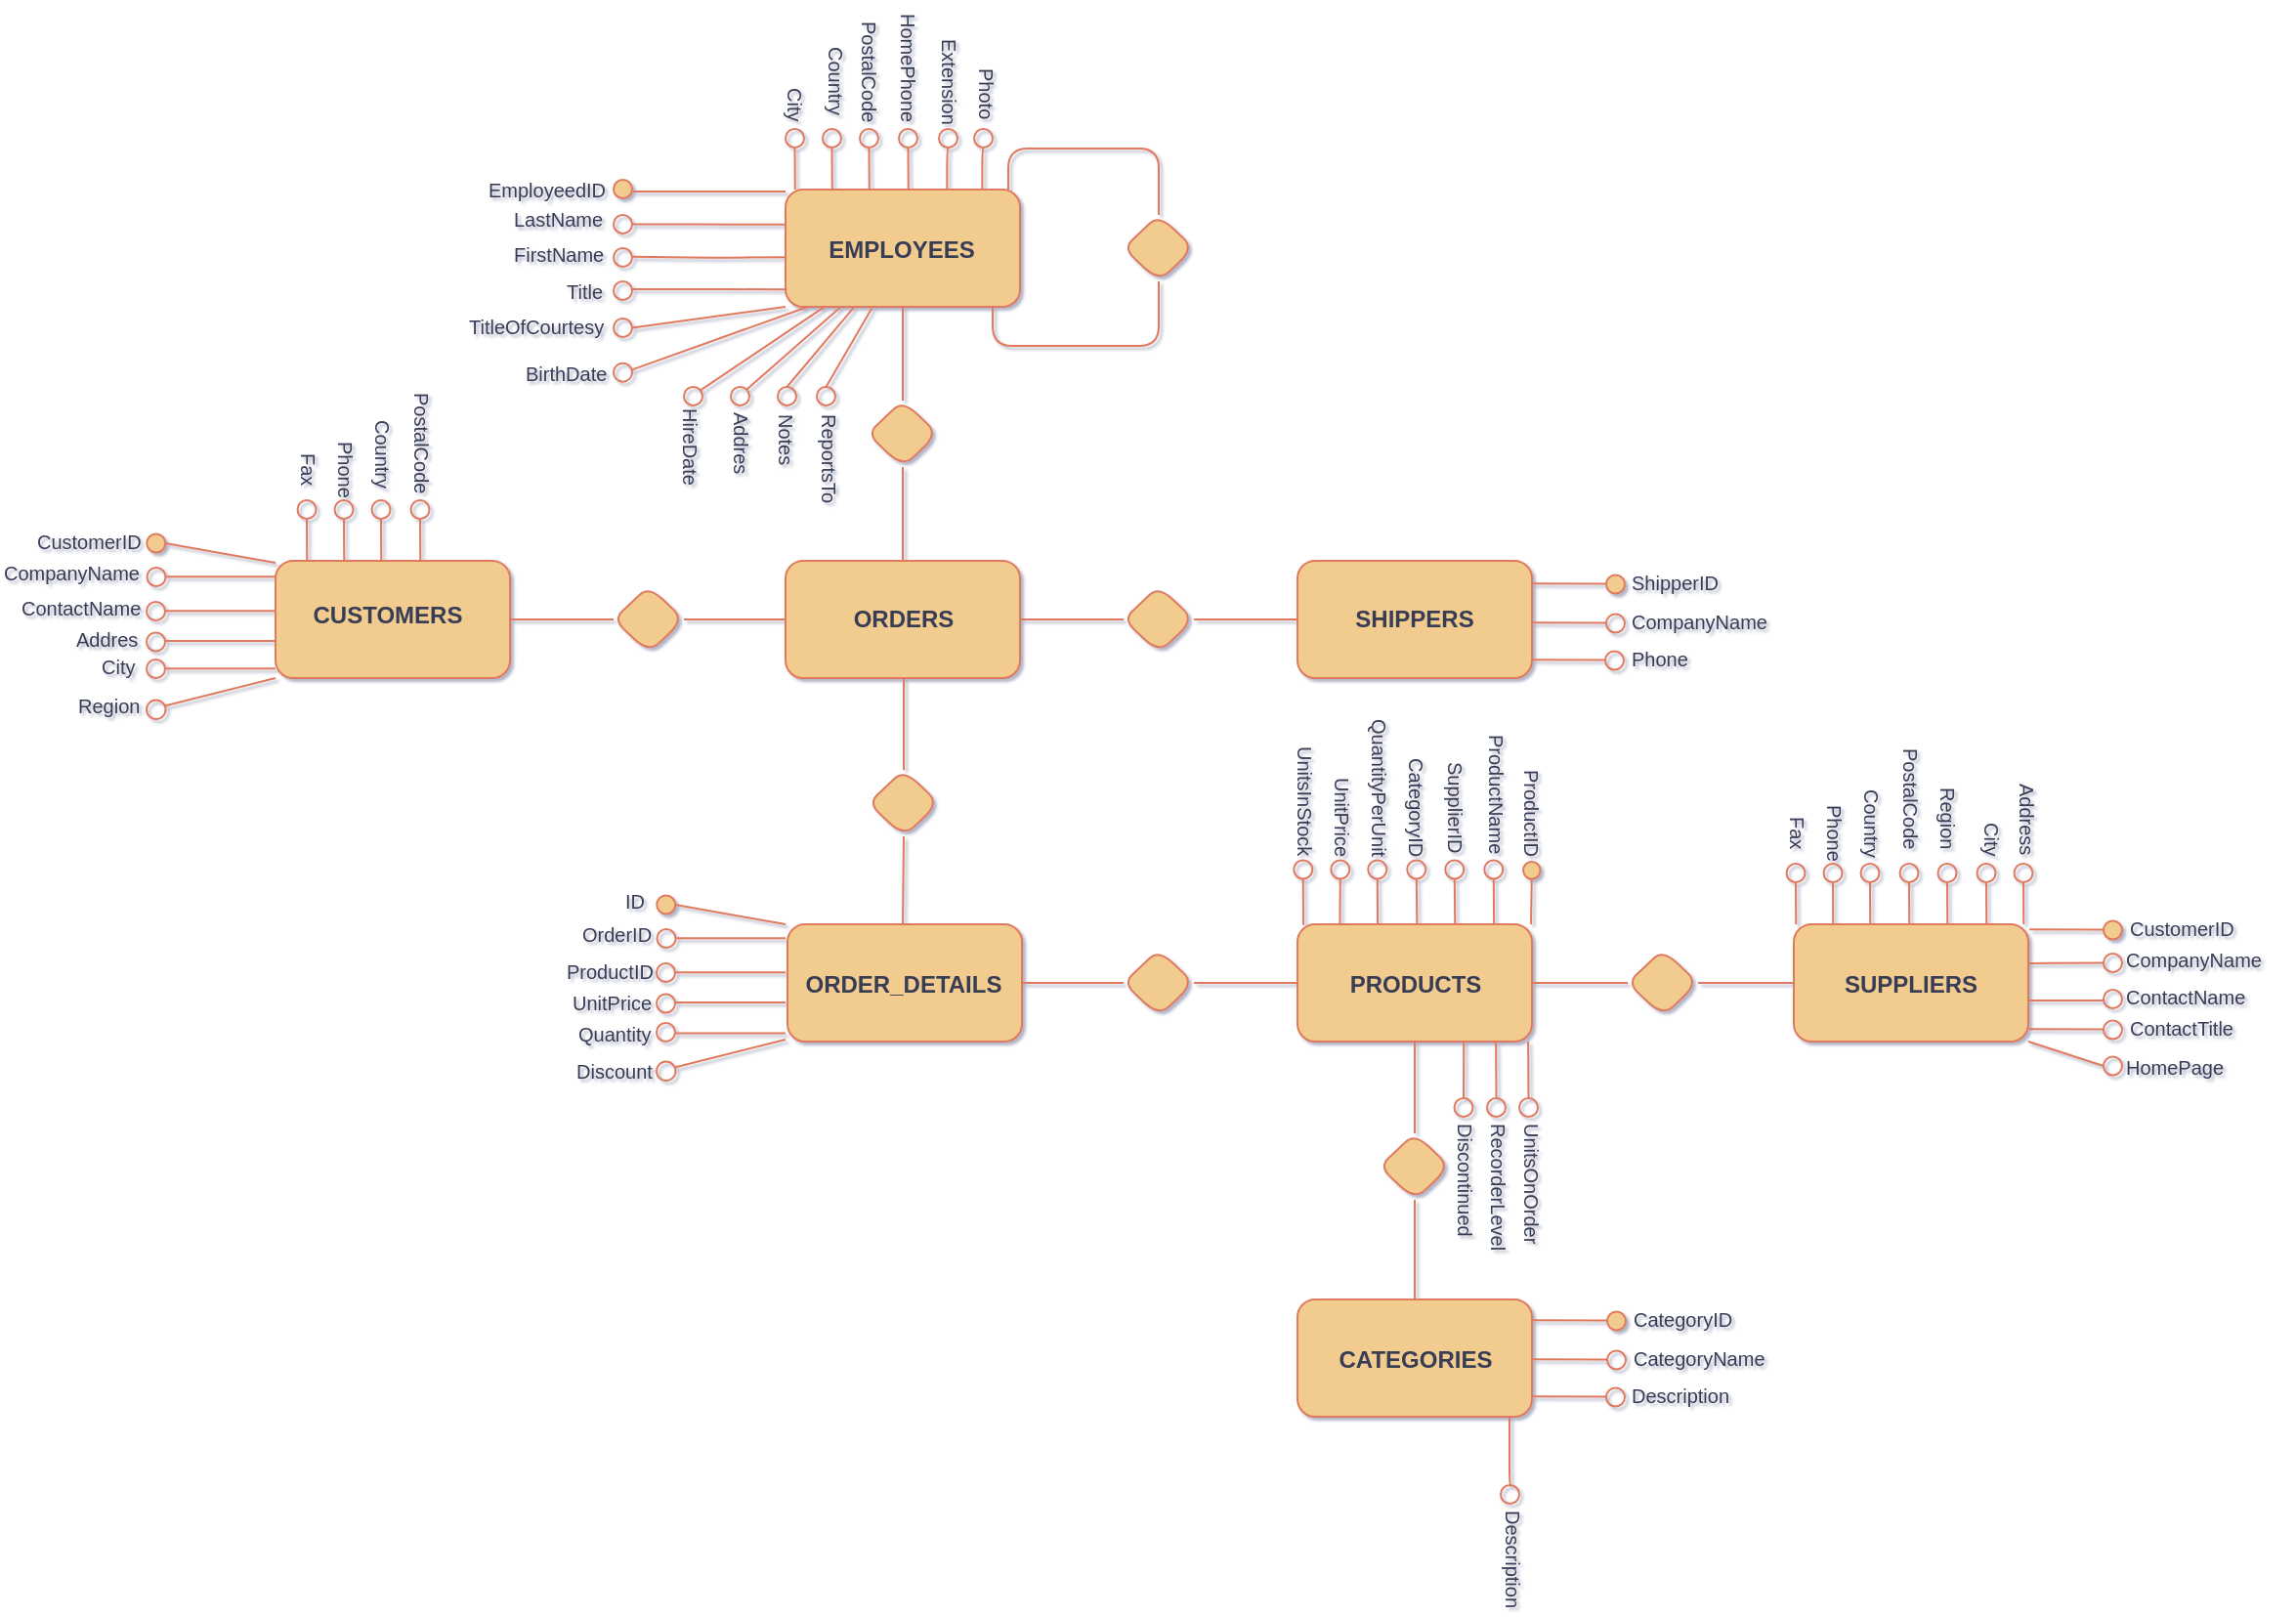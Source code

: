 <mxfile version="26.1.3">
  <diagram name="Page-1" id="pQnD01qU-HlEuqFlN4Ag">
    <mxGraphModel dx="1763" dy="1554" grid="0" gridSize="10" guides="1" tooltips="1" connect="1" arrows="1" fold="1" page="1" pageScale="1" pageWidth="850" pageHeight="1100" math="0" shadow="1">
      <root>
        <mxCell id="0" />
        <mxCell id="1" parent="0" />
        <mxCell id="7YxMxe-Lc4dA9CEWsSv--2" value="" style="rounded=1;whiteSpace=wrap;html=1;fillColor=#F2CC8F;fontColor=#393C56;strokeColor=#E07A5F;labelBackgroundColor=none;" parent="1" vertex="1">
          <mxGeometry x="17" y="243" width="120" height="60" as="geometry" />
        </mxCell>
        <mxCell id="7YxMxe-Lc4dA9CEWsSv--5" style="edgeStyle=orthogonalEdgeStyle;rounded=1;orthogonalLoop=1;jettySize=auto;html=1;exitX=1;exitY=0.5;exitDx=0;exitDy=0;entryX=0;entryY=0.5;entryDx=0;entryDy=0;endArrow=none;startFill=0;labelBackgroundColor=none;strokeColor=#E07A5F;fontColor=default;" parent="1" source="7YxMxe-Lc4dA9CEWsSv--2" target="7YxMxe-Lc4dA9CEWsSv--4" edge="1">
          <mxGeometry relative="1" as="geometry" />
        </mxCell>
        <mxCell id="7YxMxe-Lc4dA9CEWsSv--3" value="&lt;b&gt;CUSTOMERS&lt;/b&gt;" style="text;html=1;align=center;verticalAlign=middle;whiteSpace=wrap;rounded=1;labelBackgroundColor=none;fontColor=#393C56;" parent="1" vertex="1">
          <mxGeometry x="18" y="244" width="113" height="53" as="geometry" />
        </mxCell>
        <mxCell id="7YxMxe-Lc4dA9CEWsSv--4" value="" style="rhombus;whiteSpace=wrap;html=1;fillColor=#F2CC8F;strokeColor=#E07A5F;fontColor=#393C56;rounded=1;labelBackgroundColor=none;" parent="1" vertex="1">
          <mxGeometry x="190" y="256" width="36" height="34" as="geometry" />
        </mxCell>
        <mxCell id="7YxMxe-Lc4dA9CEWsSv--6" value="" style="rounded=1;whiteSpace=wrap;html=1;fillColor=#F2CC8F;fontColor=#393C56;strokeColor=#E07A5F;labelBackgroundColor=none;" parent="1" vertex="1">
          <mxGeometry x="278" y="243" width="120" height="60" as="geometry" />
        </mxCell>
        <mxCell id="7YxMxe-Lc4dA9CEWsSv--7" style="edgeStyle=orthogonalEdgeStyle;rounded=1;orthogonalLoop=1;jettySize=auto;html=1;entryX=0;entryY=0.5;entryDx=0;entryDy=0;endArrow=none;startFill=0;exitX=1;exitY=0.5;exitDx=0;exitDy=0;labelBackgroundColor=none;strokeColor=#E07A5F;fontColor=default;" parent="1" source="7YxMxe-Lc4dA9CEWsSv--6" target="7YxMxe-Lc4dA9CEWsSv--9" edge="1">
          <mxGeometry relative="1" as="geometry">
            <mxPoint x="472" y="389" as="sourcePoint" />
          </mxGeometry>
        </mxCell>
        <mxCell id="7YxMxe-Lc4dA9CEWsSv--22" style="edgeStyle=orthogonalEdgeStyle;rounded=1;orthogonalLoop=1;jettySize=auto;html=1;entryX=0.5;entryY=0;entryDx=0;entryDy=0;exitX=0.5;exitY=1;exitDx=0;exitDy=0;endArrow=none;startFill=0;labelBackgroundColor=none;strokeColor=#E07A5F;fontColor=default;" parent="1" edge="1">
          <mxGeometry relative="1" as="geometry">
            <mxPoint x="338.5" y="303" as="sourcePoint" />
            <mxPoint x="338.5" y="350" as="targetPoint" />
          </mxGeometry>
        </mxCell>
        <mxCell id="7YxMxe-Lc4dA9CEWsSv--8" value="&lt;b&gt;ORDERS&lt;/b&gt;" style="text;html=1;align=center;verticalAlign=middle;whiteSpace=wrap;rounded=1;labelBackgroundColor=none;fontColor=#393C56;" parent="1" vertex="1">
          <mxGeometry x="279" y="244" width="119" height="58" as="geometry" />
        </mxCell>
        <mxCell id="7YxMxe-Lc4dA9CEWsSv--9" value="" style="rhombus;whiteSpace=wrap;html=1;fillColor=#F2CC8F;strokeColor=#E07A5F;fontColor=#393C56;rounded=1;labelBackgroundColor=none;" parent="1" vertex="1">
          <mxGeometry x="451" y="256" width="36" height="34" as="geometry" />
        </mxCell>
        <mxCell id="7YxMxe-Lc4dA9CEWsSv--11" style="edgeStyle=orthogonalEdgeStyle;rounded=1;orthogonalLoop=1;jettySize=auto;html=1;exitX=1;exitY=0.5;exitDx=0;exitDy=0;endArrow=none;startFill=0;strokeWidth=1;endSize=6;labelBackgroundColor=none;strokeColor=#E07A5F;fontColor=default;" parent="1" source="7YxMxe-Lc4dA9CEWsSv--4" edge="1">
          <mxGeometry relative="1" as="geometry">
            <mxPoint x="231" y="276" as="sourcePoint" />
            <mxPoint x="278" y="273" as="targetPoint" />
          </mxGeometry>
        </mxCell>
        <mxCell id="7YxMxe-Lc4dA9CEWsSv--12" value="" style="rounded=1;whiteSpace=wrap;html=1;fillColor=#F2CC8F;fontColor=#393C56;strokeColor=#E07A5F;labelBackgroundColor=none;" parent="1" vertex="1">
          <mxGeometry x="540" y="243" width="120" height="60" as="geometry" />
        </mxCell>
        <mxCell id="7YxMxe-Lc4dA9CEWsSv--13" style="edgeStyle=orthogonalEdgeStyle;rounded=1;orthogonalLoop=1;jettySize=auto;html=1;exitX=1;exitY=0.5;exitDx=0;exitDy=0;endArrow=none;startFill=0;entryX=0;entryY=0.5;entryDx=0;entryDy=0;labelBackgroundColor=none;strokeColor=#E07A5F;fontColor=default;" parent="1" source="7YxMxe-Lc4dA9CEWsSv--9" target="7YxMxe-Lc4dA9CEWsSv--12" edge="1">
          <mxGeometry relative="1" as="geometry">
            <mxPoint x="497" y="321" as="targetPoint" />
          </mxGeometry>
        </mxCell>
        <mxCell id="7YxMxe-Lc4dA9CEWsSv--14" value="&lt;b&gt;SHIPPERS&lt;/b&gt;" style="text;html=1;align=center;verticalAlign=middle;whiteSpace=wrap;rounded=1;labelBackgroundColor=none;fontColor=#393C56;" parent="1" vertex="1">
          <mxGeometry x="539.5" y="244" width="120" height="58" as="geometry" />
        </mxCell>
        <mxCell id="7YxMxe-Lc4dA9CEWsSv--56" style="edgeStyle=orthogonalEdgeStyle;rounded=1;orthogonalLoop=1;jettySize=auto;html=1;exitX=0.5;exitY=1;exitDx=0;exitDy=0;entryX=0.5;entryY=0;entryDx=0;entryDy=0;endArrow=none;startFill=0;labelBackgroundColor=none;strokeColor=#E07A5F;fontColor=default;" parent="1" source="7YxMxe-Lc4dA9CEWsSv--15" target="7YxMxe-Lc4dA9CEWsSv--6" edge="1">
          <mxGeometry relative="1" as="geometry">
            <mxPoint x="318" y="195" as="sourcePoint" />
            <mxPoint x="318.5" y="244" as="targetPoint" />
            <Array as="points">
              <mxPoint x="338" y="226" />
              <mxPoint x="338" y="226" />
            </Array>
          </mxGeometry>
        </mxCell>
        <mxCell id="7YxMxe-Lc4dA9CEWsSv--57" style="edgeStyle=orthogonalEdgeStyle;rounded=1;orthogonalLoop=1;jettySize=auto;html=1;exitX=0.5;exitY=0;exitDx=0;exitDy=0;endArrow=none;startFill=0;entryX=0.5;entryY=1;entryDx=0;entryDy=0;labelBackgroundColor=none;strokeColor=#E07A5F;fontColor=default;" parent="1" source="7YxMxe-Lc4dA9CEWsSv--15" target="7YxMxe-Lc4dA9CEWsSv--52" edge="1">
          <mxGeometry relative="1" as="geometry">
            <mxPoint x="356" y="141" as="targetPoint" />
          </mxGeometry>
        </mxCell>
        <mxCell id="7YxMxe-Lc4dA9CEWsSv--15" value="" style="rhombus;whiteSpace=wrap;html=1;fillColor=#F2CC8F;strokeColor=#E07A5F;fontColor=#393C56;rounded=1;labelBackgroundColor=none;" parent="1" vertex="1">
          <mxGeometry x="320" y="161" width="36" height="34" as="geometry" />
        </mxCell>
        <mxCell id="7YxMxe-Lc4dA9CEWsSv--17" value="" style="rounded=1;whiteSpace=wrap;html=1;fillColor=#F2CC8F;fontColor=#393C56;strokeColor=#E07A5F;labelBackgroundColor=none;" parent="1" vertex="1">
          <mxGeometry x="279" y="429" width="120" height="60" as="geometry" />
        </mxCell>
        <mxCell id="7YxMxe-Lc4dA9CEWsSv--31" style="edgeStyle=orthogonalEdgeStyle;rounded=1;orthogonalLoop=1;jettySize=auto;html=1;exitX=1;exitY=0.5;exitDx=0;exitDy=0;entryX=0;entryY=0.5;entryDx=0;entryDy=0;endArrow=none;startFill=0;labelBackgroundColor=none;strokeColor=#E07A5F;fontColor=default;" parent="1" source="7YxMxe-Lc4dA9CEWsSv--17" target="7YxMxe-Lc4dA9CEWsSv--29" edge="1">
          <mxGeometry relative="1" as="geometry" />
        </mxCell>
        <mxCell id="7YxMxe-Lc4dA9CEWsSv--18" value="&lt;b&gt;ORDER_DETAILS&lt;/b&gt;" style="text;html=1;align=center;verticalAlign=middle;whiteSpace=wrap;rounded=1;labelBackgroundColor=none;fontColor=#393C56;" parent="1" vertex="1">
          <mxGeometry x="279" y="431" width="119" height="58" as="geometry" />
        </mxCell>
        <mxCell id="7YxMxe-Lc4dA9CEWsSv--20" value="" style="rhombus;whiteSpace=wrap;html=1;fillColor=#F2CC8F;strokeColor=#E07A5F;fontColor=#393C56;rounded=1;labelBackgroundColor=none;" parent="1" vertex="1">
          <mxGeometry x="320.5" y="350" width="36" height="34" as="geometry" />
        </mxCell>
        <mxCell id="7YxMxe-Lc4dA9CEWsSv--49" style="edgeStyle=orthogonalEdgeStyle;rounded=1;orthogonalLoop=1;jettySize=auto;html=1;exitX=1;exitY=0.5;exitDx=0;exitDy=0;entryX=0;entryY=0.5;entryDx=0;entryDy=0;endArrow=none;startFill=0;labelBackgroundColor=none;strokeColor=#E07A5F;fontColor=default;" parent="1" source="7YxMxe-Lc4dA9CEWsSv--24" target="7YxMxe-Lc4dA9CEWsSv--40" edge="1">
          <mxGeometry relative="1" as="geometry" />
        </mxCell>
        <mxCell id="7YxMxe-Lc4dA9CEWsSv--24" value="" style="rounded=1;whiteSpace=wrap;html=1;fillColor=#F2CC8F;fontColor=#393C56;strokeColor=#E07A5F;labelBackgroundColor=none;" parent="1" vertex="1">
          <mxGeometry x="540" y="429" width="120" height="60" as="geometry" />
        </mxCell>
        <mxCell id="7YxMxe-Lc4dA9CEWsSv--25" value="&lt;b&gt;PRODUCTS&lt;/b&gt;" style="text;html=1;align=center;verticalAlign=middle;whiteSpace=wrap;rounded=1;labelBackgroundColor=none;fontColor=#393C56;" parent="1" vertex="1">
          <mxGeometry x="544.5" y="431" width="111" height="58" as="geometry" />
        </mxCell>
        <mxCell id="7YxMxe-Lc4dA9CEWsSv--29" value="" style="rhombus;whiteSpace=wrap;html=1;fillColor=#F2CC8F;strokeColor=#E07A5F;fontColor=#393C56;rounded=1;labelBackgroundColor=none;" parent="1" vertex="1">
          <mxGeometry x="451" y="442" width="36" height="34" as="geometry" />
        </mxCell>
        <mxCell id="7YxMxe-Lc4dA9CEWsSv--30" style="edgeStyle=orthogonalEdgeStyle;rounded=1;orthogonalLoop=1;jettySize=auto;html=1;exitX=1;exitY=0.5;exitDx=0;exitDy=0;endArrow=none;startFill=0;entryX=0;entryY=0.5;entryDx=0;entryDy=0;labelBackgroundColor=none;strokeColor=#E07A5F;fontColor=default;" parent="1" source="7YxMxe-Lc4dA9CEWsSv--29" edge="1">
          <mxGeometry relative="1" as="geometry">
            <mxPoint x="540" y="459" as="targetPoint" />
          </mxGeometry>
        </mxCell>
        <mxCell id="7YxMxe-Lc4dA9CEWsSv--32" value="" style="rounded=1;whiteSpace=wrap;html=1;fillColor=#F2CC8F;fontColor=#393C56;strokeColor=#E07A5F;labelBackgroundColor=none;" parent="1" vertex="1">
          <mxGeometry x="540" y="621" width="120" height="60" as="geometry" />
        </mxCell>
        <mxCell id="7YxMxe-Lc4dA9CEWsSv--33" value="&lt;b&gt;CATEGORIES&lt;/b&gt;" style="text;html=1;align=center;verticalAlign=middle;whiteSpace=wrap;rounded=1;labelBackgroundColor=none;fontColor=#393C56;" parent="1" vertex="1">
          <mxGeometry x="540.5" y="623" width="119" height="58" as="geometry" />
        </mxCell>
        <mxCell id="7YxMxe-Lc4dA9CEWsSv--34" style="edgeStyle=orthogonalEdgeStyle;rounded=1;orthogonalLoop=1;jettySize=auto;html=1;entryX=0.5;entryY=0;entryDx=0;entryDy=0;exitX=0.5;exitY=1;exitDx=0;exitDy=0;endArrow=none;startFill=0;labelBackgroundColor=none;strokeColor=#E07A5F;fontColor=default;" parent="1" edge="1">
          <mxGeometry relative="1" as="geometry">
            <mxPoint x="600" y="489" as="sourcePoint" />
            <mxPoint x="600" y="536" as="targetPoint" />
          </mxGeometry>
        </mxCell>
        <mxCell id="7YxMxe-Lc4dA9CEWsSv--38" style="edgeStyle=orthogonalEdgeStyle;rounded=1;orthogonalLoop=1;jettySize=auto;html=1;exitX=0.5;exitY=1;exitDx=0;exitDy=0;entryX=0.5;entryY=0;entryDx=0;entryDy=0;endArrow=none;startFill=0;labelBackgroundColor=none;strokeColor=#E07A5F;fontColor=default;" parent="1" source="7YxMxe-Lc4dA9CEWsSv--35" target="7YxMxe-Lc4dA9CEWsSv--32" edge="1">
          <mxGeometry relative="1" as="geometry" />
        </mxCell>
        <mxCell id="7YxMxe-Lc4dA9CEWsSv--35" value="" style="rhombus;whiteSpace=wrap;html=1;fillColor=#F2CC8F;strokeColor=#E07A5F;fontColor=#393C56;rounded=1;labelBackgroundColor=none;" parent="1" vertex="1">
          <mxGeometry x="582" y="536" width="36" height="34" as="geometry" />
        </mxCell>
        <mxCell id="7YxMxe-Lc4dA9CEWsSv--40" value="" style="rhombus;whiteSpace=wrap;html=1;fillColor=#F2CC8F;strokeColor=#E07A5F;fontColor=#393C56;rounded=1;labelBackgroundColor=none;" parent="1" vertex="1">
          <mxGeometry x="709" y="442" width="36" height="34" as="geometry" />
        </mxCell>
        <mxCell id="7YxMxe-Lc4dA9CEWsSv--41" value="" style="rounded=1;whiteSpace=wrap;html=1;fillColor=#F2CC8F;fontColor=#393C56;strokeColor=#E07A5F;labelBackgroundColor=none;" parent="1" vertex="1">
          <mxGeometry x="794" y="429" width="120" height="60" as="geometry" />
        </mxCell>
        <mxCell id="7YxMxe-Lc4dA9CEWsSv--43" value="&lt;b&gt;SUPPLIERS&lt;/b&gt;" style="text;html=1;align=center;verticalAlign=middle;whiteSpace=wrap;rounded=1;labelBackgroundColor=none;fontColor=#393C56;" parent="1" vertex="1">
          <mxGeometry x="794" y="431" width="120" height="58" as="geometry" />
        </mxCell>
        <mxCell id="7YxMxe-Lc4dA9CEWsSv--51" style="edgeStyle=orthogonalEdgeStyle;rounded=1;orthogonalLoop=1;jettySize=auto;html=1;endArrow=none;startFill=0;exitX=1;exitY=0.5;exitDx=0;exitDy=0;entryX=0;entryY=0.5;entryDx=0;entryDy=0;labelBackgroundColor=none;strokeColor=#E07A5F;fontColor=default;" parent="1" source="7YxMxe-Lc4dA9CEWsSv--40" target="7YxMxe-Lc4dA9CEWsSv--41" edge="1">
          <mxGeometry relative="1" as="geometry">
            <mxPoint x="752" y="460" as="sourcePoint" />
            <mxPoint x="763" y="429" as="targetPoint" />
          </mxGeometry>
        </mxCell>
        <mxCell id="7YxMxe-Lc4dA9CEWsSv--52" value="" style="rounded=1;whiteSpace=wrap;html=1;fillColor=#F2CC8F;fontColor=#393C56;strokeColor=#E07A5F;labelBackgroundColor=none;" parent="1" vertex="1">
          <mxGeometry x="278" y="53" width="120" height="60" as="geometry" />
        </mxCell>
        <mxCell id="7YxMxe-Lc4dA9CEWsSv--53" value="&lt;b&gt;EMPLOYEES&lt;/b&gt;" style="text;html=1;align=center;verticalAlign=middle;whiteSpace=wrap;rounded=1;labelBackgroundColor=none;fontColor=#393C56;" parent="1" vertex="1">
          <mxGeometry x="278" y="54" width="119" height="59" as="geometry" />
        </mxCell>
        <mxCell id="7YxMxe-Lc4dA9CEWsSv--54" style="edgeStyle=orthogonalEdgeStyle;rounded=1;orthogonalLoop=1;jettySize=auto;html=1;entryX=0.5;entryY=0;entryDx=0;entryDy=0;endArrow=none;startFill=0;exitX=0.5;exitY=1;exitDx=0;exitDy=0;labelBackgroundColor=none;strokeColor=#E07A5F;fontColor=default;" parent="1" source="7YxMxe-Lc4dA9CEWsSv--20" edge="1">
          <mxGeometry relative="1" as="geometry">
            <mxPoint x="366" y="403" as="sourcePoint" />
            <mxPoint x="338" y="429" as="targetPoint" />
          </mxGeometry>
        </mxCell>
        <mxCell id="7YxMxe-Lc4dA9CEWsSv--59" style="edgeStyle=orthogonalEdgeStyle;rounded=1;orthogonalLoop=1;jettySize=auto;html=1;exitX=0.5;exitY=1;exitDx=0;exitDy=0;endArrow=none;startFill=0;labelBackgroundColor=none;strokeColor=#E07A5F;fontColor=default;" parent="1" source="7YxMxe-Lc4dA9CEWsSv--58" edge="1">
          <mxGeometry relative="1" as="geometry">
            <mxPoint x="384" y="113" as="targetPoint" />
            <Array as="points">
              <mxPoint x="469" y="133" />
              <mxPoint x="384" y="133" />
              <mxPoint x="384" y="113" />
            </Array>
          </mxGeometry>
        </mxCell>
        <mxCell id="7YxMxe-Lc4dA9CEWsSv--61" style="edgeStyle=orthogonalEdgeStyle;rounded=1;orthogonalLoop=1;jettySize=auto;html=1;exitX=0.5;exitY=0;exitDx=0;exitDy=0;endArrow=none;startFill=0;labelBackgroundColor=none;strokeColor=#E07A5F;fontColor=default;" parent="1" edge="1">
          <mxGeometry relative="1" as="geometry">
            <mxPoint x="469" y="66" as="sourcePoint" />
            <mxPoint x="392" y="53" as="targetPoint" />
            <Array as="points">
              <mxPoint x="469" y="32" />
              <mxPoint x="392" y="32" />
              <mxPoint x="392" y="53" />
            </Array>
          </mxGeometry>
        </mxCell>
        <mxCell id="7YxMxe-Lc4dA9CEWsSv--58" value="" style="rhombus;whiteSpace=wrap;html=1;fillColor=#F2CC8F;strokeColor=#E07A5F;fontColor=#393C56;rounded=1;labelBackgroundColor=none;" parent="1" vertex="1">
          <mxGeometry x="451" y="66" width="36" height="34" as="geometry" />
        </mxCell>
        <mxCell id="pfHl_D0cqqhMRKBY-0s6-2" style="edgeStyle=orthogonalEdgeStyle;rounded=1;orthogonalLoop=1;jettySize=auto;html=1;exitX=1;exitY=0.5;exitDx=0;exitDy=0;endArrow=none;startFill=0;labelBackgroundColor=none;strokeColor=#E07A5F;fontColor=default;" parent="1" edge="1">
          <mxGeometry relative="1" as="geometry">
            <mxPoint x="698" y="255" as="targetPoint" />
            <mxPoint x="660" y="254.66" as="sourcePoint" />
          </mxGeometry>
        </mxCell>
        <mxCell id="pfHl_D0cqqhMRKBY-0s6-3" value="" style="ellipse;whiteSpace=wrap;html=1;aspect=fixed;fillStyle=auto;fillColor=#F2CC8F;rounded=1;labelBackgroundColor=none;strokeColor=#E07A5F;fontColor=#393C56;" parent="1" vertex="1">
          <mxGeometry x="698" y="250.25" width="9.5" height="9.5" as="geometry" />
        </mxCell>
        <mxCell id="pfHl_D0cqqhMRKBY-0s6-4" value="&lt;font style=&quot;font-size: 10px;&quot;&gt;ShipperID&lt;/font&gt;" style="text;html=1;align=left;verticalAlign=middle;whiteSpace=wrap;rounded=1;labelBackgroundColor=none;fontColor=#393C56;" parent="1" vertex="1">
          <mxGeometry x="709" y="244" width="55" height="20" as="geometry" />
        </mxCell>
        <mxCell id="pfHl_D0cqqhMRKBY-0s6-7" style="edgeStyle=orthogonalEdgeStyle;rounded=1;orthogonalLoop=1;jettySize=auto;html=1;exitX=1;exitY=0.5;exitDx=0;exitDy=0;endArrow=none;startFill=0;labelBackgroundColor=none;strokeColor=#E07A5F;fontColor=default;" parent="1" edge="1">
          <mxGeometry relative="1" as="geometry">
            <mxPoint x="698" y="275" as="targetPoint" />
            <mxPoint x="660" y="274.66" as="sourcePoint" />
          </mxGeometry>
        </mxCell>
        <mxCell id="pfHl_D0cqqhMRKBY-0s6-8" value="" style="ellipse;whiteSpace=wrap;html=1;aspect=fixed;fillStyle=auto;fillColor=none;rounded=1;labelBackgroundColor=none;strokeColor=#E07A5F;fontColor=#393C56;" parent="1" vertex="1">
          <mxGeometry x="698" y="270.25" width="9.5" height="9.5" as="geometry" />
        </mxCell>
        <mxCell id="pfHl_D0cqqhMRKBY-0s6-9" value="&lt;font style=&quot;font-size: 10px;&quot;&gt;CompanyName&lt;/font&gt;" style="text;html=1;align=left;verticalAlign=middle;whiteSpace=wrap;rounded=1;labelBackgroundColor=none;fontColor=#393C56;" parent="1" vertex="1">
          <mxGeometry x="709" y="264" width="83" height="20" as="geometry" />
        </mxCell>
        <mxCell id="pfHl_D0cqqhMRKBY-0s6-10" style="edgeStyle=orthogonalEdgeStyle;rounded=1;orthogonalLoop=1;jettySize=auto;html=1;exitX=1;exitY=0.5;exitDx=0;exitDy=0;endArrow=none;startFill=0;labelBackgroundColor=none;strokeColor=#E07A5F;fontColor=default;" parent="1" edge="1">
          <mxGeometry relative="1" as="geometry">
            <mxPoint x="697.5" y="294" as="targetPoint" />
            <mxPoint x="659.5" y="293.66" as="sourcePoint" />
          </mxGeometry>
        </mxCell>
        <mxCell id="pfHl_D0cqqhMRKBY-0s6-11" value="" style="ellipse;whiteSpace=wrap;html=1;aspect=fixed;fillStyle=auto;fillColor=none;rounded=1;labelBackgroundColor=none;strokeColor=#E07A5F;fontColor=#393C56;" parent="1" vertex="1">
          <mxGeometry x="697.5" y="289.25" width="9.5" height="9.5" as="geometry" />
        </mxCell>
        <mxCell id="pfHl_D0cqqhMRKBY-0s6-12" value="&lt;font style=&quot;font-size: 10px;&quot;&gt;Phone&lt;/font&gt;" style="text;html=1;align=left;verticalAlign=middle;whiteSpace=wrap;rounded=1;labelBackgroundColor=none;fontColor=#393C56;" parent="1" vertex="1">
          <mxGeometry x="708.5" y="283" width="83" height="20" as="geometry" />
        </mxCell>
        <mxCell id="SrtwPpC1gsoqzBfQOtsC-4" style="edgeStyle=orthogonalEdgeStyle;rounded=1;orthogonalLoop=1;jettySize=auto;html=1;exitX=1;exitY=0.5;exitDx=0;exitDy=0;endArrow=none;startFill=0;labelBackgroundColor=none;strokeColor=#E07A5F;fontColor=default;" edge="1" parent="1">
          <mxGeometry relative="1" as="geometry">
            <mxPoint x="698.5" y="632" as="targetPoint" />
            <mxPoint x="660.5" y="631.66" as="sourcePoint" />
          </mxGeometry>
        </mxCell>
        <mxCell id="SrtwPpC1gsoqzBfQOtsC-5" value="" style="ellipse;whiteSpace=wrap;html=1;aspect=fixed;fillStyle=auto;fillColor=#F2CC8F;rounded=1;labelBackgroundColor=none;strokeColor=#E07A5F;fontColor=#393C56;" vertex="1" parent="1">
          <mxGeometry x="698.5" y="627.25" width="9.5" height="9.5" as="geometry" />
        </mxCell>
        <mxCell id="SrtwPpC1gsoqzBfQOtsC-6" value="&lt;font style=&quot;font-size: 10px;&quot;&gt;CategoryID&lt;/font&gt;" style="text;html=1;align=left;verticalAlign=middle;whiteSpace=wrap;rounded=1;labelBackgroundColor=none;fontColor=#393C56;" vertex="1" parent="1">
          <mxGeometry x="709.5" y="621" width="55" height="20" as="geometry" />
        </mxCell>
        <mxCell id="SrtwPpC1gsoqzBfQOtsC-7" style="edgeStyle=orthogonalEdgeStyle;rounded=1;orthogonalLoop=1;jettySize=auto;html=1;exitX=1;exitY=0.5;exitDx=0;exitDy=0;endArrow=none;startFill=0;labelBackgroundColor=none;strokeColor=#E07A5F;fontColor=default;" edge="1" parent="1">
          <mxGeometry relative="1" as="geometry">
            <mxPoint x="698.5" y="652" as="targetPoint" />
            <mxPoint x="660.5" y="651.66" as="sourcePoint" />
          </mxGeometry>
        </mxCell>
        <mxCell id="SrtwPpC1gsoqzBfQOtsC-8" value="" style="ellipse;whiteSpace=wrap;html=1;aspect=fixed;fillStyle=auto;fillColor=none;rounded=1;labelBackgroundColor=none;strokeColor=#E07A5F;fontColor=#393C56;" vertex="1" parent="1">
          <mxGeometry x="698.5" y="647.25" width="9.5" height="9.5" as="geometry" />
        </mxCell>
        <mxCell id="SrtwPpC1gsoqzBfQOtsC-9" value="&lt;font style=&quot;font-size: 10px;&quot;&gt;CategoryName&lt;/font&gt;" style="text;html=1;align=left;verticalAlign=middle;whiteSpace=wrap;rounded=1;labelBackgroundColor=none;fontColor=#393C56;" vertex="1" parent="1">
          <mxGeometry x="709.5" y="641" width="83" height="20" as="geometry" />
        </mxCell>
        <mxCell id="SrtwPpC1gsoqzBfQOtsC-10" style="edgeStyle=orthogonalEdgeStyle;rounded=1;orthogonalLoop=1;jettySize=auto;html=1;exitX=1;exitY=0.5;exitDx=0;exitDy=0;endArrow=none;startFill=0;labelBackgroundColor=none;strokeColor=#E07A5F;fontColor=default;" edge="1" parent="1">
          <mxGeometry relative="1" as="geometry">
            <mxPoint x="698" y="671" as="targetPoint" />
            <mxPoint x="660" y="670.66" as="sourcePoint" />
          </mxGeometry>
        </mxCell>
        <mxCell id="SrtwPpC1gsoqzBfQOtsC-11" value="" style="ellipse;whiteSpace=wrap;html=1;aspect=fixed;fillStyle=auto;fillColor=none;rounded=1;labelBackgroundColor=none;strokeColor=#E07A5F;fontColor=#393C56;" vertex="1" parent="1">
          <mxGeometry x="698" y="666.25" width="9.5" height="9.5" as="geometry" />
        </mxCell>
        <mxCell id="SrtwPpC1gsoqzBfQOtsC-12" value="&lt;font style=&quot;font-size: 10px;&quot;&gt;Description&lt;/font&gt;" style="text;html=1;align=left;verticalAlign=middle;whiteSpace=wrap;rounded=1;labelBackgroundColor=none;fontColor=#393C56;" vertex="1" parent="1">
          <mxGeometry x="709" y="660" width="83" height="20" as="geometry" />
        </mxCell>
        <mxCell id="SrtwPpC1gsoqzBfQOtsC-21" value="" style="ellipse;whiteSpace=wrap;html=1;aspect=fixed;fillStyle=auto;fillColor=none;labelPosition=right;verticalLabelPosition=middle;align=left;verticalAlign=middle;textDirection=ltr;rounded=1;labelBackgroundColor=none;strokeColor=#E07A5F;fontColor=#393C56;" vertex="1" parent="1">
          <mxGeometry x="644" y="716" width="9.5" height="9.5" as="geometry" />
        </mxCell>
        <mxCell id="SrtwPpC1gsoqzBfQOtsC-22" style="edgeStyle=orthogonalEdgeStyle;rounded=1;orthogonalLoop=1;jettySize=auto;html=1;exitX=1;exitY=0.5;exitDx=0;exitDy=0;endArrow=none;startFill=0;labelBackgroundColor=none;strokeColor=#E07A5F;fontColor=default;" edge="1" parent="1">
          <mxGeometry relative="1" as="geometry">
            <mxPoint x="649.5" y="716.34" as="targetPoint" />
            <mxPoint x="648.5" y="681.0" as="sourcePoint" />
            <Array as="points">
              <mxPoint x="648.5" y="716.34" />
            </Array>
          </mxGeometry>
        </mxCell>
        <mxCell id="SrtwPpC1gsoqzBfQOtsC-24" value="" style="ellipse;whiteSpace=wrap;html=1;aspect=fixed;fillStyle=auto;fillColor=#F2CC8F;rounded=1;labelBackgroundColor=none;strokeColor=#E07A5F;fontColor=#393C56;" vertex="1" parent="1">
          <mxGeometry x="190" y="48" width="9.5" height="9.5" as="geometry" />
        </mxCell>
        <mxCell id="SrtwPpC1gsoqzBfQOtsC-25" value="&lt;font style=&quot;font-size: 10px;&quot;&gt;EmployeedID&lt;/font&gt;" style="text;html=1;align=left;verticalAlign=middle;whiteSpace=wrap;rounded=1;labelBackgroundColor=none;fontColor=#393C56;" vertex="1" parent="1">
          <mxGeometry x="124" y="42.75" width="55" height="20" as="geometry" />
        </mxCell>
        <mxCell id="SrtwPpC1gsoqzBfQOtsC-26" style="edgeStyle=orthogonalEdgeStyle;rounded=1;orthogonalLoop=1;jettySize=auto;html=1;exitX=1;exitY=0.5;exitDx=0;exitDy=0;endArrow=none;startFill=0;labelBackgroundColor=none;strokeColor=#E07A5F;fontColor=default;" edge="1" parent="1" source="SrtwPpC1gsoqzBfQOtsC-27">
          <mxGeometry relative="1" as="geometry">
            <mxPoint x="278" y="70.92" as="targetPoint" />
            <mxPoint x="240" y="70.58" as="sourcePoint" />
          </mxGeometry>
        </mxCell>
        <mxCell id="SrtwPpC1gsoqzBfQOtsC-27" value="" style="ellipse;whiteSpace=wrap;html=1;aspect=fixed;fillStyle=auto;fillColor=none;rounded=1;labelBackgroundColor=none;strokeColor=#E07A5F;fontColor=#393C56;" vertex="1" parent="1">
          <mxGeometry x="190" y="66" width="9.5" height="9.5" as="geometry" />
        </mxCell>
        <mxCell id="SrtwPpC1gsoqzBfQOtsC-28" value="&lt;font style=&quot;font-size: 10px;&quot;&gt;LastName&lt;/font&gt;" style="text;html=1;align=left;verticalAlign=middle;whiteSpace=wrap;rounded=1;labelBackgroundColor=none;fontColor=#393C56;" vertex="1" parent="1">
          <mxGeometry x="137" y="57.5" width="53" height="20" as="geometry" />
        </mxCell>
        <mxCell id="SrtwPpC1gsoqzBfQOtsC-29" style="edgeStyle=orthogonalEdgeStyle;rounded=1;orthogonalLoop=1;jettySize=auto;html=1;exitX=1;exitY=0.5;exitDx=0;exitDy=0;endArrow=none;startFill=0;labelBackgroundColor=none;strokeColor=#E07A5F;fontColor=default;" edge="1" parent="1">
          <mxGeometry relative="1" as="geometry">
            <mxPoint x="278" y="87.58" as="targetPoint" />
            <mxPoint x="199.5" y="87.41" as="sourcePoint" />
          </mxGeometry>
        </mxCell>
        <mxCell id="SrtwPpC1gsoqzBfQOtsC-30" value="" style="ellipse;whiteSpace=wrap;html=1;aspect=fixed;fillStyle=auto;fillColor=none;rounded=1;labelBackgroundColor=none;strokeColor=#E07A5F;fontColor=#393C56;" vertex="1" parent="1">
          <mxGeometry x="190" y="83" width="9.5" height="9.5" as="geometry" />
        </mxCell>
        <mxCell id="SrtwPpC1gsoqzBfQOtsC-31" value="&lt;font style=&quot;font-size: 10px;&quot;&gt;FirstName&lt;/font&gt;" style="text;html=1;align=left;verticalAlign=middle;whiteSpace=wrap;rounded=1;labelBackgroundColor=none;fontColor=#393C56;" vertex="1" parent="1">
          <mxGeometry x="137" y="75.5" width="36" height="20" as="geometry" />
        </mxCell>
        <mxCell id="SrtwPpC1gsoqzBfQOtsC-34" style="edgeStyle=orthogonalEdgeStyle;rounded=1;orthogonalLoop=1;jettySize=auto;html=1;exitX=1;exitY=0.5;exitDx=0;exitDy=0;endArrow=none;startFill=0;labelBackgroundColor=none;strokeColor=#E07A5F;fontColor=default;" edge="1" parent="1">
          <mxGeometry relative="1" as="geometry">
            <mxPoint x="278" y="104.17" as="targetPoint" />
            <mxPoint x="199.5" y="104" as="sourcePoint" />
            <Array as="points">
              <mxPoint x="238" y="104" />
            </Array>
          </mxGeometry>
        </mxCell>
        <mxCell id="SrtwPpC1gsoqzBfQOtsC-35" value="" style="ellipse;whiteSpace=wrap;html=1;aspect=fixed;fillStyle=auto;fillColor=none;rounded=1;labelBackgroundColor=none;strokeColor=#E07A5F;fontColor=#393C56;" vertex="1" parent="1">
          <mxGeometry x="190" y="100" width="9.5" height="9.5" as="geometry" />
        </mxCell>
        <mxCell id="SrtwPpC1gsoqzBfQOtsC-36" style="rounded=1;orthogonalLoop=1;jettySize=auto;html=1;exitX=1;exitY=0.5;exitDx=0;exitDy=0;endArrow=none;startFill=0;entryX=0;entryY=1;entryDx=0;entryDy=0;labelBackgroundColor=none;strokeColor=#E07A5F;fontColor=default;" edge="1" parent="1" source="SrtwPpC1gsoqzBfQOtsC-37" target="7YxMxe-Lc4dA9CEWsSv--53">
          <mxGeometry relative="1" as="geometry">
            <mxPoint x="278" y="127.92" as="targetPoint" />
            <mxPoint x="240" y="127.58" as="sourcePoint" />
          </mxGeometry>
        </mxCell>
        <mxCell id="SrtwPpC1gsoqzBfQOtsC-37" value="" style="ellipse;whiteSpace=wrap;html=1;aspect=fixed;fillStyle=auto;fillColor=none;rounded=1;labelBackgroundColor=none;strokeColor=#E07A5F;fontColor=#393C56;" vertex="1" parent="1">
          <mxGeometry x="190" y="119" width="9.5" height="9.5" as="geometry" />
        </mxCell>
        <mxCell id="SrtwPpC1gsoqzBfQOtsC-40" style="edgeStyle=orthogonalEdgeStyle;rounded=1;orthogonalLoop=1;jettySize=auto;html=1;endArrow=none;startFill=0;labelBackgroundColor=none;strokeColor=#E07A5F;fontColor=default;" edge="1" parent="1">
          <mxGeometry relative="1" as="geometry">
            <mxPoint x="278" y="54" as="targetPoint" />
            <mxPoint x="200" y="54" as="sourcePoint" />
          </mxGeometry>
        </mxCell>
        <mxCell id="SrtwPpC1gsoqzBfQOtsC-43" style="rounded=1;orthogonalLoop=1;jettySize=auto;html=1;endArrow=none;startFill=0;entryX=0.096;entryY=1.003;entryDx=0;entryDy=0;entryPerimeter=0;exitX=1;exitY=0;exitDx=0;exitDy=0;labelBackgroundColor=none;strokeColor=#E07A5F;fontColor=default;" edge="1" parent="1">
          <mxGeometry relative="1" as="geometry">
            <mxPoint x="289.424" y="112.997" as="targetPoint" />
            <mxPoint x="199.499" y="145.211" as="sourcePoint" />
          </mxGeometry>
        </mxCell>
        <mxCell id="SrtwPpC1gsoqzBfQOtsC-44" value="" style="ellipse;whiteSpace=wrap;html=1;aspect=fixed;fillStyle=auto;fillColor=none;rounded=1;labelBackgroundColor=none;strokeColor=#E07A5F;fontColor=#393C56;" vertex="1" parent="1">
          <mxGeometry x="190" y="141.82" width="9.5" height="9.5" as="geometry" />
        </mxCell>
        <mxCell id="SrtwPpC1gsoqzBfQOtsC-45" style="rounded=1;orthogonalLoop=1;jettySize=auto;html=1;exitX=1;exitY=0.5;exitDx=0;exitDy=0;endArrow=none;startFill=0;entryX=0.164;entryY=1.003;entryDx=0;entryDy=0;entryPerimeter=0;labelBackgroundColor=none;strokeColor=#E07A5F;fontColor=default;" edge="1" parent="1" target="7YxMxe-Lc4dA9CEWsSv--52">
          <mxGeometry relative="1" as="geometry">
            <mxPoint x="304.968" y="112.998" as="targetPoint" />
            <mxPoint x="234.0" y="156.04" as="sourcePoint" />
          </mxGeometry>
        </mxCell>
        <mxCell id="SrtwPpC1gsoqzBfQOtsC-46" value="" style="ellipse;whiteSpace=wrap;html=1;aspect=fixed;fillStyle=auto;fillColor=none;rounded=1;labelBackgroundColor=none;strokeColor=#E07A5F;fontColor=#393C56;" vertex="1" parent="1">
          <mxGeometry x="226" y="154" width="9.5" height="9.5" as="geometry" />
        </mxCell>
        <mxCell id="SrtwPpC1gsoqzBfQOtsC-47" style="rounded=1;orthogonalLoop=1;jettySize=auto;html=1;endArrow=none;startFill=0;entryX=0.238;entryY=1;entryDx=0;entryDy=0;entryPerimeter=0;exitX=1;exitY=0;exitDx=0;exitDy=0;labelBackgroundColor=none;strokeColor=#E07A5F;fontColor=default;" edge="1" parent="1" source="SrtwPpC1gsoqzBfQOtsC-48" target="7YxMxe-Lc4dA9CEWsSv--53">
          <mxGeometry relative="1" as="geometry">
            <mxPoint x="325.5" y="140.55" as="targetPoint" />
            <mxPoint x="284" y="159" as="sourcePoint" />
          </mxGeometry>
        </mxCell>
        <mxCell id="SrtwPpC1gsoqzBfQOtsC-48" value="" style="ellipse;whiteSpace=wrap;html=1;aspect=fixed;fillStyle=auto;fillColor=none;rounded=1;labelBackgroundColor=none;strokeColor=#E07A5F;fontColor=#393C56;" vertex="1" parent="1">
          <mxGeometry x="250" y="154" width="9.5" height="9.5" as="geometry" />
        </mxCell>
        <mxCell id="SrtwPpC1gsoqzBfQOtsC-49" value="&lt;font style=&quot;font-size: 10px;&quot;&gt;Title&lt;/font&gt;" style="text;html=1;align=left;verticalAlign=middle;whiteSpace=wrap;rounded=1;labelBackgroundColor=none;fontColor=#393C56;" vertex="1" parent="1">
          <mxGeometry x="163.5" y="94.75" width="36" height="20" as="geometry" />
        </mxCell>
        <mxCell id="SrtwPpC1gsoqzBfQOtsC-50" value="&lt;span style=&quot;font-size: 10px;&quot;&gt;TitleOfCourtesy&lt;/span&gt;" style="text;whiteSpace=wrap;html=1;rounded=1;labelBackgroundColor=none;fontColor=#393C56;" vertex="1" parent="1">
          <mxGeometry x="114" y="109" width="47" height="10" as="geometry" />
        </mxCell>
        <mxCell id="SrtwPpC1gsoqzBfQOtsC-53" value="&lt;font style=&quot;font-size: 10px;&quot;&gt;BirthDate&lt;/font&gt;" style="text;html=1;align=left;verticalAlign=middle;whiteSpace=wrap;rounded=1;labelBackgroundColor=none;fontColor=#393C56;" vertex="1" parent="1">
          <mxGeometry x="143" y="136.57" width="36" height="20" as="geometry" />
        </mxCell>
        <mxCell id="SrtwPpC1gsoqzBfQOtsC-54" value="&lt;font style=&quot;font-size: 10px;&quot;&gt;HireDate&lt;/font&gt;" style="text;html=1;align=left;verticalAlign=middle;whiteSpace=wrap;rounded=1;textDirection=vertical-lr;labelBackgroundColor=none;fontColor=#393C56;" vertex="1" parent="1">
          <mxGeometry x="219" y="175" width="36" height="20" as="geometry" />
        </mxCell>
        <mxCell id="SrtwPpC1gsoqzBfQOtsC-55" value="&lt;font style=&quot;font-size: 10px;&quot;&gt;Addres&lt;/font&gt;" style="text;html=1;align=left;verticalAlign=middle;whiteSpace=wrap;rounded=1;textDirection=vertical-lr;labelBackgroundColor=none;fontColor=#393C56;" vertex="1" parent="1">
          <mxGeometry x="245" y="173" width="36" height="20" as="geometry" />
        </mxCell>
        <mxCell id="SrtwPpC1gsoqzBfQOtsC-56" style="edgeStyle=orthogonalEdgeStyle;rounded=1;orthogonalLoop=1;jettySize=auto;html=1;endArrow=none;startFill=0;exitX=0.5;exitY=1;exitDx=0;exitDy=0;labelBackgroundColor=none;strokeColor=#E07A5F;fontColor=default;" edge="1" parent="1" source="SrtwPpC1gsoqzBfQOtsC-57">
          <mxGeometry relative="1" as="geometry">
            <mxPoint x="282.88" y="53" as="targetPoint" />
            <mxPoint x="283" y="33" as="sourcePoint" />
            <Array as="points" />
          </mxGeometry>
        </mxCell>
        <mxCell id="SrtwPpC1gsoqzBfQOtsC-57" value="" style="ellipse;whiteSpace=wrap;html=1;aspect=fixed;fillStyle=auto;fillColor=none;rounded=1;labelBackgroundColor=none;strokeColor=#E07A5F;fontColor=#393C56;" vertex="1" parent="1">
          <mxGeometry x="278" y="22.0" width="9.5" height="9.5" as="geometry" />
        </mxCell>
        <mxCell id="SrtwPpC1gsoqzBfQOtsC-60" value="&lt;font&gt;City&lt;/font&gt;" style="text;html=1;align=left;verticalAlign=middle;whiteSpace=wrap;rounded=1;textDirection=vertical-rl;fontSize=10;labelBackgroundColor=none;fontColor=#393C56;" vertex="1" parent="1">
          <mxGeometry x="274" width="28" height="20" as="geometry" />
        </mxCell>
        <mxCell id="SrtwPpC1gsoqzBfQOtsC-64" style="edgeStyle=orthogonalEdgeStyle;rounded=1;orthogonalLoop=1;jettySize=auto;html=1;endArrow=none;startFill=0;exitX=0.5;exitY=1;exitDx=0;exitDy=0;labelBackgroundColor=none;strokeColor=#E07A5F;fontColor=default;" edge="1" parent="1" source="SrtwPpC1gsoqzBfQOtsC-65">
          <mxGeometry relative="1" as="geometry">
            <mxPoint x="301.88" y="53" as="targetPoint" />
            <mxPoint x="302" y="33" as="sourcePoint" />
            <Array as="points" />
          </mxGeometry>
        </mxCell>
        <mxCell id="SrtwPpC1gsoqzBfQOtsC-65" value="" style="ellipse;whiteSpace=wrap;html=1;aspect=fixed;fillStyle=auto;fillColor=none;rounded=1;labelBackgroundColor=none;strokeColor=#E07A5F;fontColor=#393C56;" vertex="1" parent="1">
          <mxGeometry x="297" y="22.0" width="9.5" height="9.5" as="geometry" />
        </mxCell>
        <mxCell id="SrtwPpC1gsoqzBfQOtsC-66" style="edgeStyle=orthogonalEdgeStyle;rounded=1;orthogonalLoop=1;jettySize=auto;html=1;endArrow=none;startFill=0;exitX=0.5;exitY=1;exitDx=0;exitDy=0;labelBackgroundColor=none;strokeColor=#E07A5F;fontColor=default;" edge="1" parent="1" source="SrtwPpC1gsoqzBfQOtsC-67">
          <mxGeometry relative="1" as="geometry">
            <mxPoint x="320.88" y="53" as="targetPoint" />
            <mxPoint x="321" y="33" as="sourcePoint" />
            <Array as="points" />
          </mxGeometry>
        </mxCell>
        <mxCell id="SrtwPpC1gsoqzBfQOtsC-67" value="" style="ellipse;whiteSpace=wrap;html=1;aspect=fixed;fillStyle=auto;fillColor=none;rounded=1;labelBackgroundColor=none;strokeColor=#E07A5F;fontColor=#393C56;" vertex="1" parent="1">
          <mxGeometry x="316" y="22.0" width="9.5" height="9.5" as="geometry" />
        </mxCell>
        <mxCell id="SrtwPpC1gsoqzBfQOtsC-68" style="edgeStyle=orthogonalEdgeStyle;rounded=1;orthogonalLoop=1;jettySize=auto;html=1;endArrow=none;startFill=0;exitX=0.5;exitY=1;exitDx=0;exitDy=0;labelBackgroundColor=none;strokeColor=#E07A5F;fontColor=default;" edge="1" parent="1" source="SrtwPpC1gsoqzBfQOtsC-69">
          <mxGeometry relative="1" as="geometry">
            <mxPoint x="340.88" y="53" as="targetPoint" />
            <mxPoint x="341" y="33" as="sourcePoint" />
            <Array as="points" />
          </mxGeometry>
        </mxCell>
        <mxCell id="SrtwPpC1gsoqzBfQOtsC-69" value="" style="ellipse;whiteSpace=wrap;html=1;aspect=fixed;fillStyle=auto;fillColor=none;rounded=1;labelBackgroundColor=none;strokeColor=#E07A5F;fontColor=#393C56;" vertex="1" parent="1">
          <mxGeometry x="336" y="22.0" width="9.5" height="9.5" as="geometry" />
        </mxCell>
        <mxCell id="SrtwPpC1gsoqzBfQOtsC-70" style="edgeStyle=orthogonalEdgeStyle;rounded=1;orthogonalLoop=1;jettySize=auto;html=1;endArrow=none;startFill=0;exitX=0.5;exitY=1;exitDx=0;exitDy=0;labelBackgroundColor=none;strokeColor=#E07A5F;fontColor=default;" edge="1" parent="1">
          <mxGeometry relative="1" as="geometry">
            <mxPoint x="360.66" y="53" as="targetPoint" />
            <mxPoint x="361.84" y="31.5" as="sourcePoint" />
            <Array as="points">
              <mxPoint x="360.59" y="32" />
            </Array>
          </mxGeometry>
        </mxCell>
        <mxCell id="SrtwPpC1gsoqzBfQOtsC-71" value="" style="ellipse;whiteSpace=wrap;html=1;aspect=fixed;fillStyle=auto;fillColor=none;rounded=1;labelBackgroundColor=none;strokeColor=#E07A5F;fontColor=#393C56;" vertex="1" parent="1">
          <mxGeometry x="356.5" y="22.0" width="9.5" height="9.5" as="geometry" />
        </mxCell>
        <mxCell id="SrtwPpC1gsoqzBfQOtsC-75" value="&lt;span&gt;Extension&lt;/span&gt;" style="text;whiteSpace=wrap;html=1;textDirection=vertical-lr;fontSize=10;rounded=1;labelBackgroundColor=none;fontColor=#393C56;" vertex="1" parent="1">
          <mxGeometry x="353" y="-31" width="17" height="31" as="geometry" />
        </mxCell>
        <mxCell id="SrtwPpC1gsoqzBfQOtsC-78" value="&lt;font style=&quot;font-size: 10px;&quot;&gt;Description&lt;/font&gt;" style="text;html=1;align=left;verticalAlign=middle;whiteSpace=wrap;rounded=1;textDirection=vertical-lr;labelBackgroundColor=none;fontColor=#393C56;" vertex="1" parent="1">
          <mxGeometry x="640" y="744" width="83" height="20" as="geometry" />
        </mxCell>
        <mxCell id="SrtwPpC1gsoqzBfQOtsC-80" style="rounded=1;orthogonalLoop=1;jettySize=auto;html=1;exitX=0.5;exitY=0;exitDx=0;exitDy=0;endArrow=none;startFill=0;entryX=0.293;entryY=1.007;entryDx=0;entryDy=0;entryPerimeter=0;labelBackgroundColor=none;strokeColor=#E07A5F;fontColor=default;" edge="1" parent="1" source="SrtwPpC1gsoqzBfQOtsC-81" target="7YxMxe-Lc4dA9CEWsSv--53">
          <mxGeometry relative="1" as="geometry">
            <mxPoint x="353.968" y="112.998" as="targetPoint" />
            <mxPoint x="283.0" y="156.04" as="sourcePoint" />
          </mxGeometry>
        </mxCell>
        <mxCell id="SrtwPpC1gsoqzBfQOtsC-81" value="" style="ellipse;whiteSpace=wrap;html=1;aspect=fixed;fillStyle=auto;fillColor=none;rounded=1;labelBackgroundColor=none;strokeColor=#E07A5F;fontColor=#393C56;" vertex="1" parent="1">
          <mxGeometry x="274" y="154" width="9.5" height="9.5" as="geometry" />
        </mxCell>
        <mxCell id="SrtwPpC1gsoqzBfQOtsC-82" style="rounded=1;orthogonalLoop=1;jettySize=auto;html=1;endArrow=none;startFill=0;entryX=0.371;entryY=1.012;entryDx=0;entryDy=0;entryPerimeter=0;exitX=0.5;exitY=0;exitDx=0;exitDy=0;labelBackgroundColor=none;strokeColor=#E07A5F;fontColor=default;" edge="1" parent="1" source="SrtwPpC1gsoqzBfQOtsC-83" target="7YxMxe-Lc4dA9CEWsSv--53">
          <mxGeometry relative="1" as="geometry">
            <mxPoint x="365" y="114" as="targetPoint" />
            <mxPoint x="333" y="159" as="sourcePoint" />
          </mxGeometry>
        </mxCell>
        <mxCell id="SrtwPpC1gsoqzBfQOtsC-83" value="" style="ellipse;whiteSpace=wrap;html=1;aspect=fixed;fillStyle=auto;fillColor=none;rounded=1;labelBackgroundColor=none;strokeColor=#E07A5F;fontColor=#393C56;" vertex="1" parent="1">
          <mxGeometry x="294" y="154" width="9.5" height="9.5" as="geometry" />
        </mxCell>
        <mxCell id="SrtwPpC1gsoqzBfQOtsC-84" value="&lt;span style=&quot;font-size: 10px;&quot;&gt;Notes&lt;/span&gt;" style="text;html=1;align=left;verticalAlign=middle;whiteSpace=wrap;rounded=1;textDirection=vertical-lr;labelBackgroundColor=none;fontColor=#393C56;" vertex="1" parent="1">
          <mxGeometry x="267.5" y="171" width="36" height="20" as="geometry" />
        </mxCell>
        <mxCell id="SrtwPpC1gsoqzBfQOtsC-85" value="&lt;font style=&quot;font-size: 10px;&quot;&gt;ReportsTo&lt;/font&gt;" style="text;html=1;align=left;verticalAlign=middle;whiteSpace=wrap;rounded=1;textDirection=vertical-lr;labelBackgroundColor=none;fontColor=#393C56;" vertex="1" parent="1">
          <mxGeometry x="289.5" y="181" width="36" height="20" as="geometry" />
        </mxCell>
        <mxCell id="SrtwPpC1gsoqzBfQOtsC-88" style="edgeStyle=orthogonalEdgeStyle;rounded=1;orthogonalLoop=1;jettySize=auto;html=1;endArrow=none;startFill=0;exitX=0.5;exitY=1;exitDx=0;exitDy=0;labelBackgroundColor=none;strokeColor=#E07A5F;fontColor=default;" edge="1" parent="1">
          <mxGeometry relative="1" as="geometry">
            <mxPoint x="378.66" y="53" as="targetPoint" />
            <mxPoint x="379.84" y="31.5" as="sourcePoint" />
            <Array as="points">
              <mxPoint x="378.59" y="32" />
            </Array>
          </mxGeometry>
        </mxCell>
        <mxCell id="SrtwPpC1gsoqzBfQOtsC-89" value="" style="ellipse;whiteSpace=wrap;html=1;aspect=fixed;fillStyle=auto;fillColor=none;rounded=1;labelBackgroundColor=none;strokeColor=#E07A5F;fontColor=#393C56;" vertex="1" parent="1">
          <mxGeometry x="374.5" y="22.0" width="9.5" height="9.5" as="geometry" />
        </mxCell>
        <mxCell id="SrtwPpC1gsoqzBfQOtsC-90" value="&lt;span&gt;Photo&lt;/span&gt;" style="text;whiteSpace=wrap;html=1;textDirection=vertical-lr;fontSize=10;rounded=1;labelBackgroundColor=none;fontColor=#393C56;" vertex="1" parent="1">
          <mxGeometry x="372" y="-16" width="27" height="36" as="geometry" />
        </mxCell>
        <mxCell id="SrtwPpC1gsoqzBfQOtsC-91" style="edgeStyle=orthogonalEdgeStyle;rounded=1;orthogonalLoop=1;jettySize=auto;html=1;exitX=1;exitY=0.5;exitDx=0;exitDy=0;endArrow=none;startFill=0;labelBackgroundColor=none;strokeColor=#E07A5F;fontColor=default;" edge="1" parent="1">
          <mxGeometry relative="1" as="geometry">
            <mxPoint x="952.5" y="432" as="targetPoint" />
            <mxPoint x="914.5" y="431.66" as="sourcePoint" />
          </mxGeometry>
        </mxCell>
        <mxCell id="SrtwPpC1gsoqzBfQOtsC-92" value="" style="ellipse;whiteSpace=wrap;html=1;aspect=fixed;fillStyle=auto;fillColor=#F2CC8F;rounded=1;labelBackgroundColor=none;strokeColor=#E07A5F;fontColor=#393C56;" vertex="1" parent="1">
          <mxGeometry x="952.5" y="427.25" width="9.5" height="9.5" as="geometry" />
        </mxCell>
        <mxCell id="SrtwPpC1gsoqzBfQOtsC-93" value="&lt;font style=&quot;font-size: 10px;&quot;&gt;CustomerID&lt;/font&gt;" style="text;html=1;align=left;verticalAlign=middle;whiteSpace=wrap;rounded=1;labelBackgroundColor=none;fontColor=#393C56;" vertex="1" parent="1">
          <mxGeometry x="963.5" y="421" width="55" height="20" as="geometry" />
        </mxCell>
        <mxCell id="SrtwPpC1gsoqzBfQOtsC-94" style="edgeStyle=orthogonalEdgeStyle;rounded=1;orthogonalLoop=1;jettySize=auto;html=1;endArrow=none;startFill=0;entryX=0;entryY=0.5;entryDx=0;entryDy=0;labelBackgroundColor=none;strokeColor=#E07A5F;fontColor=default;" edge="1" parent="1" target="SrtwPpC1gsoqzBfQOtsC-95">
          <mxGeometry relative="1" as="geometry">
            <mxPoint x="952.5" y="452" as="targetPoint" />
            <mxPoint x="914" y="449" as="sourcePoint" />
            <Array as="points">
              <mxPoint x="915" y="449" />
            </Array>
          </mxGeometry>
        </mxCell>
        <mxCell id="SrtwPpC1gsoqzBfQOtsC-95" value="" style="ellipse;whiteSpace=wrap;html=1;aspect=fixed;fillStyle=auto;fillColor=none;rounded=1;labelBackgroundColor=none;strokeColor=#E07A5F;fontColor=#393C56;" vertex="1" parent="1">
          <mxGeometry x="952.5" y="444" width="9.5" height="9.5" as="geometry" />
        </mxCell>
        <mxCell id="SrtwPpC1gsoqzBfQOtsC-96" value="&lt;font style=&quot;font-size: 10px;&quot;&gt;CompanyName&lt;/font&gt;" style="text;html=1;align=left;verticalAlign=middle;whiteSpace=wrap;rounded=1;labelBackgroundColor=none;fontColor=#393C56;" vertex="1" parent="1">
          <mxGeometry x="962" y="436.75" width="83" height="20" as="geometry" />
        </mxCell>
        <mxCell id="SrtwPpC1gsoqzBfQOtsC-97" style="edgeStyle=orthogonalEdgeStyle;rounded=1;orthogonalLoop=1;jettySize=auto;html=1;endArrow=none;startFill=0;entryX=0;entryY=0.5;entryDx=0;entryDy=0;labelBackgroundColor=none;strokeColor=#E07A5F;fontColor=default;" edge="1" parent="1" target="SrtwPpC1gsoqzBfQOtsC-98">
          <mxGeometry relative="1" as="geometry">
            <mxPoint x="952" y="471" as="targetPoint" />
            <mxPoint x="914" y="468" as="sourcePoint" />
            <Array as="points">
              <mxPoint x="914" y="468" />
              <mxPoint x="952" y="468" />
            </Array>
          </mxGeometry>
        </mxCell>
        <mxCell id="SrtwPpC1gsoqzBfQOtsC-98" value="" style="ellipse;whiteSpace=wrap;html=1;aspect=fixed;fillStyle=auto;fillColor=none;rounded=1;labelBackgroundColor=none;strokeColor=#E07A5F;fontColor=#393C56;" vertex="1" parent="1">
          <mxGeometry x="952.5" y="462.5" width="9.5" height="9.5" as="geometry" />
        </mxCell>
        <mxCell id="SrtwPpC1gsoqzBfQOtsC-99" value="&lt;font style=&quot;font-size: 10px;&quot;&gt;ContactName&lt;/font&gt;" style="text;html=1;align=left;verticalAlign=middle;whiteSpace=wrap;rounded=1;labelBackgroundColor=none;fontColor=#393C56;" vertex="1" parent="1">
          <mxGeometry x="962" y="456" width="83" height="20" as="geometry" />
        </mxCell>
        <mxCell id="SrtwPpC1gsoqzBfQOtsC-103" style="edgeStyle=orthogonalEdgeStyle;rounded=1;orthogonalLoop=1;jettySize=auto;html=1;exitX=1;exitY=0.5;exitDx=0;exitDy=0;endArrow=none;startFill=0;labelBackgroundColor=none;strokeColor=#E07A5F;fontColor=default;" edge="1" parent="1">
          <mxGeometry relative="1" as="geometry">
            <mxPoint x="952.5" y="483" as="targetPoint" />
            <mxPoint x="914.5" y="482.66" as="sourcePoint" />
          </mxGeometry>
        </mxCell>
        <mxCell id="SrtwPpC1gsoqzBfQOtsC-104" value="" style="ellipse;whiteSpace=wrap;html=1;aspect=fixed;fillStyle=auto;fillColor=none;rounded=1;labelBackgroundColor=none;strokeColor=#E07A5F;fontColor=#393C56;" vertex="1" parent="1">
          <mxGeometry x="952.5" y="478.25" width="9.5" height="9.5" as="geometry" />
        </mxCell>
        <mxCell id="SrtwPpC1gsoqzBfQOtsC-105" value="&lt;font style=&quot;font-size: 10px;&quot;&gt;ContactTitle&lt;/font&gt;" style="text;html=1;align=left;verticalAlign=middle;whiteSpace=wrap;rounded=1;labelBackgroundColor=none;fontColor=#393C56;" vertex="1" parent="1">
          <mxGeometry x="963.5" y="472" width="83" height="20" as="geometry" />
        </mxCell>
        <mxCell id="SrtwPpC1gsoqzBfQOtsC-132" style="edgeStyle=orthogonalEdgeStyle;rounded=1;orthogonalLoop=1;jettySize=auto;html=1;endArrow=none;startFill=0;exitX=0.5;exitY=1;exitDx=0;exitDy=0;labelBackgroundColor=none;strokeColor=#E07A5F;fontColor=default;" edge="1" parent="1" source="SrtwPpC1gsoqzBfQOtsC-133">
          <mxGeometry relative="1" as="geometry">
            <mxPoint x="795.13" y="429" as="targetPoint" />
            <mxPoint x="795.25" y="409" as="sourcePoint" />
            <Array as="points" />
          </mxGeometry>
        </mxCell>
        <mxCell id="SrtwPpC1gsoqzBfQOtsC-133" value="" style="ellipse;whiteSpace=wrap;html=1;aspect=fixed;fillStyle=auto;fillColor=none;rounded=1;labelBackgroundColor=none;strokeColor=#E07A5F;fontColor=#393C56;" vertex="1" parent="1">
          <mxGeometry x="790.25" y="398" width="9.5" height="9.5" as="geometry" />
        </mxCell>
        <mxCell id="SrtwPpC1gsoqzBfQOtsC-134" value="&lt;font&gt;Phone&lt;/font&gt;" style="text;html=1;align=left;verticalAlign=middle;whiteSpace=wrap;rounded=1;textDirection=vertical-rl;fontSize=10;labelBackgroundColor=none;fontColor=#393C56;" vertex="1" parent="1">
          <mxGeometry x="806" y="372" width="16" height="20" as="geometry" />
        </mxCell>
        <mxCell id="SrtwPpC1gsoqzBfQOtsC-135" style="edgeStyle=orthogonalEdgeStyle;rounded=1;orthogonalLoop=1;jettySize=auto;html=1;endArrow=none;startFill=0;exitX=0.5;exitY=1;exitDx=0;exitDy=0;labelBackgroundColor=none;strokeColor=#E07A5F;fontColor=default;" edge="1" parent="1" source="SrtwPpC1gsoqzBfQOtsC-136">
          <mxGeometry relative="1" as="geometry">
            <mxPoint x="814.13" y="429" as="targetPoint" />
            <mxPoint x="814.25" y="409" as="sourcePoint" />
            <Array as="points" />
          </mxGeometry>
        </mxCell>
        <mxCell id="SrtwPpC1gsoqzBfQOtsC-136" value="" style="ellipse;whiteSpace=wrap;html=1;aspect=fixed;fillStyle=auto;fillColor=none;rounded=1;labelBackgroundColor=none;strokeColor=#E07A5F;fontColor=#393C56;" vertex="1" parent="1">
          <mxGeometry x="809.25" y="398" width="9.5" height="9.5" as="geometry" />
        </mxCell>
        <mxCell id="SrtwPpC1gsoqzBfQOtsC-137" style="edgeStyle=orthogonalEdgeStyle;rounded=1;orthogonalLoop=1;jettySize=auto;html=1;endArrow=none;startFill=0;exitX=0.5;exitY=1;exitDx=0;exitDy=0;labelBackgroundColor=none;strokeColor=#E07A5F;fontColor=default;" edge="1" parent="1" source="SrtwPpC1gsoqzBfQOtsC-138">
          <mxGeometry relative="1" as="geometry">
            <mxPoint x="833.13" y="429" as="targetPoint" />
            <mxPoint x="833.25" y="409" as="sourcePoint" />
            <Array as="points" />
          </mxGeometry>
        </mxCell>
        <mxCell id="SrtwPpC1gsoqzBfQOtsC-138" value="" style="ellipse;whiteSpace=wrap;html=1;aspect=fixed;fillStyle=auto;fillColor=none;rounded=1;labelBackgroundColor=none;strokeColor=#E07A5F;fontColor=#393C56;" vertex="1" parent="1">
          <mxGeometry x="828.25" y="398" width="9.5" height="9.5" as="geometry" />
        </mxCell>
        <mxCell id="SrtwPpC1gsoqzBfQOtsC-139" style="edgeStyle=orthogonalEdgeStyle;rounded=1;orthogonalLoop=1;jettySize=auto;html=1;endArrow=none;startFill=0;exitX=0.5;exitY=1;exitDx=0;exitDy=0;labelBackgroundColor=none;strokeColor=#E07A5F;fontColor=default;" edge="1" parent="1" source="SrtwPpC1gsoqzBfQOtsC-140">
          <mxGeometry relative="1" as="geometry">
            <mxPoint x="853.13" y="429" as="targetPoint" />
            <mxPoint x="853.25" y="409" as="sourcePoint" />
            <Array as="points" />
          </mxGeometry>
        </mxCell>
        <mxCell id="SrtwPpC1gsoqzBfQOtsC-140" value="" style="ellipse;whiteSpace=wrap;html=1;aspect=fixed;fillStyle=auto;fillColor=none;rounded=1;labelBackgroundColor=none;strokeColor=#E07A5F;fontColor=#393C56;" vertex="1" parent="1">
          <mxGeometry x="848.25" y="398" width="9.5" height="9.5" as="geometry" />
        </mxCell>
        <mxCell id="SrtwPpC1gsoqzBfQOtsC-142" style="edgeStyle=orthogonalEdgeStyle;rounded=1;orthogonalLoop=1;jettySize=auto;html=1;endArrow=none;startFill=0;exitX=0.5;exitY=1;exitDx=0;exitDy=0;labelBackgroundColor=none;strokeColor=#E07A5F;fontColor=default;" edge="1" parent="1" source="SrtwPpC1gsoqzBfQOtsC-143">
          <mxGeometry relative="1" as="geometry">
            <mxPoint x="872.63" y="429" as="targetPoint" />
            <mxPoint x="872.75" y="409" as="sourcePoint" />
            <Array as="points" />
          </mxGeometry>
        </mxCell>
        <mxCell id="SrtwPpC1gsoqzBfQOtsC-143" value="" style="ellipse;whiteSpace=wrap;html=1;aspect=fixed;fillStyle=auto;fillColor=none;rounded=1;labelBackgroundColor=none;strokeColor=#E07A5F;fontColor=#393C56;" vertex="1" parent="1">
          <mxGeometry x="867.75" y="398" width="9.5" height="9.5" as="geometry" />
        </mxCell>
        <mxCell id="SrtwPpC1gsoqzBfQOtsC-144" style="edgeStyle=orthogonalEdgeStyle;rounded=1;orthogonalLoop=1;jettySize=auto;html=1;endArrow=none;startFill=0;exitX=0.5;exitY=1;exitDx=0;exitDy=0;labelBackgroundColor=none;strokeColor=#E07A5F;fontColor=default;" edge="1" parent="1" source="SrtwPpC1gsoqzBfQOtsC-145">
          <mxGeometry relative="1" as="geometry">
            <mxPoint x="892.63" y="429" as="targetPoint" />
            <mxPoint x="892.75" y="409" as="sourcePoint" />
            <Array as="points" />
          </mxGeometry>
        </mxCell>
        <mxCell id="SrtwPpC1gsoqzBfQOtsC-145" value="" style="ellipse;whiteSpace=wrap;html=1;aspect=fixed;fillStyle=auto;fillColor=none;rounded=1;labelBackgroundColor=none;strokeColor=#E07A5F;fontColor=#393C56;" vertex="1" parent="1">
          <mxGeometry x="887.75" y="398" width="9.5" height="9.5" as="geometry" />
        </mxCell>
        <mxCell id="SrtwPpC1gsoqzBfQOtsC-146" style="edgeStyle=orthogonalEdgeStyle;rounded=1;orthogonalLoop=1;jettySize=auto;html=1;endArrow=none;startFill=0;exitX=0.5;exitY=1;exitDx=0;exitDy=0;labelBackgroundColor=none;strokeColor=#E07A5F;fontColor=default;" edge="1" parent="1" source="SrtwPpC1gsoqzBfQOtsC-147">
          <mxGeometry relative="1" as="geometry">
            <mxPoint x="911.63" y="429" as="targetPoint" />
            <mxPoint x="911.75" y="409" as="sourcePoint" />
            <Array as="points" />
          </mxGeometry>
        </mxCell>
        <mxCell id="SrtwPpC1gsoqzBfQOtsC-147" value="" style="ellipse;whiteSpace=wrap;html=1;aspect=fixed;fillStyle=auto;fillColor=none;rounded=1;labelBackgroundColor=none;strokeColor=#E07A5F;fontColor=#393C56;" vertex="1" parent="1">
          <mxGeometry x="906.75" y="398" width="9.5" height="9.5" as="geometry" />
        </mxCell>
        <mxCell id="SrtwPpC1gsoqzBfQOtsC-150" value="&lt;font&gt;Fax&lt;/font&gt;" style="text;html=1;align=left;verticalAlign=middle;whiteSpace=wrap;rounded=1;textDirection=vertical-rl;fontSize=10;labelBackgroundColor=none;fontColor=#393C56;" vertex="1" parent="1">
          <mxGeometry x="787" y="372" width="16" height="20" as="geometry" />
        </mxCell>
        <mxCell id="SrtwPpC1gsoqzBfQOtsC-152" style="rounded=1;orthogonalLoop=1;jettySize=auto;html=1;exitX=1;exitY=1;exitDx=0;exitDy=0;endArrow=none;startFill=0;entryX=0;entryY=0.5;entryDx=0;entryDy=0;labelBackgroundColor=none;strokeColor=#E07A5F;fontColor=default;" edge="1" parent="1" source="7YxMxe-Lc4dA9CEWsSv--43" target="SrtwPpC1gsoqzBfQOtsC-153">
          <mxGeometry relative="1" as="geometry">
            <mxPoint x="941" y="513" as="targetPoint" />
            <mxPoint x="903" y="501.01" as="sourcePoint" />
          </mxGeometry>
        </mxCell>
        <mxCell id="SrtwPpC1gsoqzBfQOtsC-153" value="" style="ellipse;whiteSpace=wrap;html=1;aspect=fixed;fillStyle=auto;fillColor=none;rounded=1;labelBackgroundColor=none;strokeColor=#E07A5F;fontColor=#393C56;" vertex="1" parent="1">
          <mxGeometry x="952.5" y="496.75" width="9.5" height="9.5" as="geometry" />
        </mxCell>
        <mxCell id="SrtwPpC1gsoqzBfQOtsC-154" value="&lt;font style=&quot;font-size: 10px;&quot;&gt;HomePage&lt;/font&gt;" style="text;html=1;align=left;verticalAlign=middle;whiteSpace=wrap;rounded=1;labelBackgroundColor=none;fontColor=#393C56;" vertex="1" parent="1">
          <mxGeometry x="962" y="492" width="83" height="20" as="geometry" />
        </mxCell>
        <mxCell id="SrtwPpC1gsoqzBfQOtsC-155" style="rounded=1;orthogonalLoop=1;jettySize=auto;html=1;exitX=1;exitY=0.5;exitDx=0;exitDy=0;endArrow=none;startFill=0;entryX=0;entryY=0;entryDx=0;entryDy=0;labelBackgroundColor=none;strokeColor=#E07A5F;fontColor=default;" edge="1" parent="1" source="SrtwPpC1gsoqzBfQOtsC-156">
          <mxGeometry relative="1" as="geometry">
            <mxPoint x="17" y="244" as="targetPoint" />
            <mxPoint x="-50.5" y="233.83" as="sourcePoint" />
          </mxGeometry>
        </mxCell>
        <mxCell id="SrtwPpC1gsoqzBfQOtsC-157" value="&lt;font style=&quot;font-size: 10px;&quot;&gt;CustomerID&lt;/font&gt;" style="text;html=1;align=left;verticalAlign=middle;whiteSpace=wrap;rounded=1;direction=east;labelBackgroundColor=none;fontColor=#393C56;" vertex="1" parent="1">
          <mxGeometry x="-107" y="223" width="55" height="20" as="geometry" />
        </mxCell>
        <mxCell id="SrtwPpC1gsoqzBfQOtsC-158" style="edgeStyle=orthogonalEdgeStyle;rounded=1;orthogonalLoop=1;jettySize=auto;html=1;endArrow=none;startFill=0;labelBackgroundColor=none;strokeColor=#E07A5F;fontColor=default;" edge="1" parent="1">
          <mxGeometry relative="1" as="geometry">
            <mxPoint x="-39.5" y="251.38" as="targetPoint" />
            <mxPoint x="17" y="251.13" as="sourcePoint" />
            <Array as="points">
              <mxPoint x="17" y="251.13" />
              <mxPoint x="-39" y="251.13" />
            </Array>
          </mxGeometry>
        </mxCell>
        <mxCell id="SrtwPpC1gsoqzBfQOtsC-159" value="" style="ellipse;whiteSpace=wrap;html=1;aspect=fixed;fillStyle=auto;fillColor=none;rounded=1;labelBackgroundColor=none;strokeColor=#E07A5F;fontColor=#393C56;" vertex="1" parent="1">
          <mxGeometry x="-48.75" y="246.5" width="9.5" height="9.5" as="geometry" />
        </mxCell>
        <mxCell id="SrtwPpC1gsoqzBfQOtsC-160" value="&lt;font style=&quot;font-size: 10px;&quot;&gt;CompanyName&lt;/font&gt;" style="text;html=1;align=left;verticalAlign=middle;whiteSpace=wrap;rounded=1;labelBackgroundColor=none;fontColor=#393C56;" vertex="1" parent="1">
          <mxGeometry x="-124" y="238.75" width="75" height="20" as="geometry" />
        </mxCell>
        <mxCell id="SrtwPpC1gsoqzBfQOtsC-166" value="&lt;font style=&quot;font-size: 10px;&quot;&gt;ContactName&lt;/font&gt;" style="text;html=1;align=left;verticalAlign=middle;whiteSpace=wrap;rounded=1;labelBackgroundColor=none;fontColor=#393C56;" vertex="1" parent="1">
          <mxGeometry x="-115" y="257.38" width="60" height="20" as="geometry" />
        </mxCell>
        <mxCell id="SrtwPpC1gsoqzBfQOtsC-169" value="&lt;font style=&quot;font-size: 10px;&quot;&gt;Addres&lt;/font&gt;" style="text;html=1;align=left;verticalAlign=middle;whiteSpace=wrap;rounded=1;labelBackgroundColor=none;fontColor=#393C56;" vertex="1" parent="1">
          <mxGeometry x="-87" y="276.75" width="56" height="13.25" as="geometry" />
        </mxCell>
        <mxCell id="SrtwPpC1gsoqzBfQOtsC-170" style="edgeStyle=orthogonalEdgeStyle;rounded=1;orthogonalLoop=1;jettySize=auto;html=1;endArrow=none;startFill=0;labelBackgroundColor=none;strokeColor=#E07A5F;fontColor=default;" edge="1" parent="1">
          <mxGeometry relative="1" as="geometry">
            <mxPoint x="-39.5" y="268.87" as="targetPoint" />
            <mxPoint x="17" y="268.62" as="sourcePoint" />
            <Array as="points">
              <mxPoint x="17" y="268.62" />
              <mxPoint x="-39" y="268.62" />
            </Array>
          </mxGeometry>
        </mxCell>
        <mxCell id="SrtwPpC1gsoqzBfQOtsC-171" value="" style="ellipse;whiteSpace=wrap;html=1;aspect=fixed;fillStyle=auto;fillColor=none;rounded=1;labelBackgroundColor=none;strokeColor=#E07A5F;fontColor=#393C56;" vertex="1" parent="1">
          <mxGeometry x="-49" y="264" width="9.5" height="9.5" as="geometry" />
        </mxCell>
        <mxCell id="SrtwPpC1gsoqzBfQOtsC-172" style="edgeStyle=orthogonalEdgeStyle;rounded=1;orthogonalLoop=1;jettySize=auto;html=1;endArrow=none;startFill=0;labelBackgroundColor=none;strokeColor=#E07A5F;fontColor=default;" edge="1" parent="1">
          <mxGeometry relative="1" as="geometry">
            <mxPoint x="-39.5" y="284.29" as="targetPoint" />
            <mxPoint x="17" y="284.04" as="sourcePoint" />
            <Array as="points">
              <mxPoint x="17" y="284.04" />
              <mxPoint x="-39" y="284.04" />
            </Array>
          </mxGeometry>
        </mxCell>
        <mxCell id="SrtwPpC1gsoqzBfQOtsC-173" value="" style="ellipse;whiteSpace=wrap;html=1;aspect=fixed;fillStyle=auto;fillColor=none;rounded=1;labelBackgroundColor=none;strokeColor=#E07A5F;fontColor=#393C56;" vertex="1" parent="1">
          <mxGeometry x="-49" y="279.75" width="9.5" height="9.5" as="geometry" />
        </mxCell>
        <mxCell id="SrtwPpC1gsoqzBfQOtsC-174" style="edgeStyle=orthogonalEdgeStyle;rounded=1;orthogonalLoop=1;jettySize=auto;html=1;endArrow=none;startFill=0;labelBackgroundColor=none;strokeColor=#E07A5F;fontColor=default;" edge="1" parent="1">
          <mxGeometry relative="1" as="geometry">
            <mxPoint x="-39.5" y="298.37" as="targetPoint" />
            <mxPoint x="17" y="298.12" as="sourcePoint" />
            <Array as="points">
              <mxPoint x="17" y="298.12" />
              <mxPoint x="-39" y="298.12" />
            </Array>
          </mxGeometry>
        </mxCell>
        <mxCell id="SrtwPpC1gsoqzBfQOtsC-175" value="" style="ellipse;whiteSpace=wrap;html=1;aspect=fixed;fillStyle=auto;fillColor=none;rounded=1;labelBackgroundColor=none;strokeColor=#E07A5F;fontColor=#393C56;" vertex="1" parent="1">
          <mxGeometry x="-49" y="293.5" width="9.5" height="9.5" as="geometry" />
        </mxCell>
        <mxCell id="SrtwPpC1gsoqzBfQOtsC-177" value="&lt;font style=&quot;font-size: 10px;&quot;&gt;City&lt;/font&gt;" style="text;html=1;align=left;verticalAlign=middle;whiteSpace=wrap;rounded=1;labelBackgroundColor=none;fontColor=#393C56;" vertex="1" parent="1">
          <mxGeometry x="-74" y="290.63" width="24" height="13.25" as="geometry" />
        </mxCell>
        <mxCell id="SrtwPpC1gsoqzBfQOtsC-178" style="rounded=1;orthogonalLoop=1;jettySize=auto;html=1;endArrow=none;startFill=0;entryX=0;entryY=1;entryDx=0;entryDy=0;exitX=0.947;exitY=0.312;exitDx=0;exitDy=0;exitPerimeter=0;labelBackgroundColor=none;strokeColor=#E07A5F;fontColor=default;" edge="1" parent="1" source="SrtwPpC1gsoqzBfQOtsC-181" target="7YxMxe-Lc4dA9CEWsSv--2">
          <mxGeometry relative="1" as="geometry">
            <mxPoint x="21.5" y="330" as="targetPoint" />
            <mxPoint x="-38" y="318" as="sourcePoint" />
          </mxGeometry>
        </mxCell>
        <mxCell id="SrtwPpC1gsoqzBfQOtsC-180" value="&lt;font style=&quot;font-size: 10px;&quot;&gt;Region&lt;/font&gt;" style="text;html=1;align=left;verticalAlign=middle;whiteSpace=wrap;rounded=1;direction=east;labelBackgroundColor=none;fontColor=#393C56;" vertex="1" parent="1">
          <mxGeometry x="-86.5" y="307" width="55" height="20" as="geometry" />
        </mxCell>
        <mxCell id="SrtwPpC1gsoqzBfQOtsC-181" value="" style="ellipse;whiteSpace=wrap;html=1;aspect=fixed;fillStyle=auto;fillColor=none;rounded=1;labelBackgroundColor=none;strokeColor=#E07A5F;fontColor=#393C56;" vertex="1" parent="1">
          <mxGeometry x="-49" y="314.25" width="9.75" height="9.75" as="geometry" />
        </mxCell>
        <mxCell id="SrtwPpC1gsoqzBfQOtsC-156" value="" style="ellipse;whiteSpace=wrap;html=1;aspect=fixed;fillStyle=auto;fillColor=#F2CC8F;direction=east;rounded=1;labelBackgroundColor=none;strokeColor=#E07A5F;fontColor=#393C56;" vertex="1" parent="1">
          <mxGeometry x="-48.88" y="229.25" width="9.5" height="9.5" as="geometry" />
        </mxCell>
        <mxCell id="SrtwPpC1gsoqzBfQOtsC-200" style="edgeStyle=orthogonalEdgeStyle;rounded=1;orthogonalLoop=1;jettySize=auto;html=1;endArrow=none;startFill=0;exitX=0.5;exitY=1;exitDx=0;exitDy=0;labelBackgroundColor=none;strokeColor=#E07A5F;fontColor=default;" edge="1" parent="1" source="SrtwPpC1gsoqzBfQOtsC-201">
          <mxGeometry relative="1" as="geometry">
            <mxPoint x="33.13" y="243" as="targetPoint" />
            <mxPoint x="33.25" y="223" as="sourcePoint" />
            <Array as="points" />
          </mxGeometry>
        </mxCell>
        <mxCell id="SrtwPpC1gsoqzBfQOtsC-201" value="" style="ellipse;whiteSpace=wrap;html=1;aspect=fixed;fillStyle=auto;fillColor=none;rounded=1;labelBackgroundColor=none;strokeColor=#E07A5F;fontColor=#393C56;" vertex="1" parent="1">
          <mxGeometry x="28.25" y="212" width="9.5" height="9.5" as="geometry" />
        </mxCell>
        <mxCell id="SrtwPpC1gsoqzBfQOtsC-202" value="&lt;font&gt;Phone&lt;/font&gt;" style="text;html=1;align=left;verticalAlign=middle;whiteSpace=wrap;rounded=1;textDirection=vertical-rl;fontSize=10;labelBackgroundColor=none;fontColor=#393C56;" vertex="1" parent="1">
          <mxGeometry x="44.0" y="186" width="16" height="20" as="geometry" />
        </mxCell>
        <mxCell id="SrtwPpC1gsoqzBfQOtsC-203" style="edgeStyle=orthogonalEdgeStyle;rounded=1;orthogonalLoop=1;jettySize=auto;html=1;endArrow=none;startFill=0;exitX=0.5;exitY=1;exitDx=0;exitDy=0;labelBackgroundColor=none;strokeColor=#E07A5F;fontColor=default;" edge="1" parent="1" source="SrtwPpC1gsoqzBfQOtsC-204">
          <mxGeometry relative="1" as="geometry">
            <mxPoint x="52.13" y="243" as="targetPoint" />
            <mxPoint x="52.25" y="223" as="sourcePoint" />
            <Array as="points" />
          </mxGeometry>
        </mxCell>
        <mxCell id="SrtwPpC1gsoqzBfQOtsC-204" value="" style="ellipse;whiteSpace=wrap;html=1;aspect=fixed;fillStyle=auto;fillColor=none;rounded=1;labelBackgroundColor=none;strokeColor=#E07A5F;fontColor=#393C56;" vertex="1" parent="1">
          <mxGeometry x="47.25" y="212" width="9.5" height="9.5" as="geometry" />
        </mxCell>
        <mxCell id="SrtwPpC1gsoqzBfQOtsC-205" style="edgeStyle=orthogonalEdgeStyle;rounded=1;orthogonalLoop=1;jettySize=auto;html=1;endArrow=none;startFill=0;exitX=0.5;exitY=1;exitDx=0;exitDy=0;labelBackgroundColor=none;strokeColor=#E07A5F;fontColor=default;" edge="1" parent="1" source="SrtwPpC1gsoqzBfQOtsC-206">
          <mxGeometry relative="1" as="geometry">
            <mxPoint x="71.13" y="243" as="targetPoint" />
            <mxPoint x="71.25" y="223" as="sourcePoint" />
            <Array as="points" />
          </mxGeometry>
        </mxCell>
        <mxCell id="SrtwPpC1gsoqzBfQOtsC-206" value="" style="ellipse;whiteSpace=wrap;html=1;aspect=fixed;fillStyle=auto;fillColor=none;rounded=1;labelBackgroundColor=none;strokeColor=#E07A5F;fontColor=#393C56;" vertex="1" parent="1">
          <mxGeometry x="66.25" y="212" width="9.5" height="9.5" as="geometry" />
        </mxCell>
        <mxCell id="SrtwPpC1gsoqzBfQOtsC-207" style="edgeStyle=orthogonalEdgeStyle;rounded=1;orthogonalLoop=1;jettySize=auto;html=1;endArrow=none;startFill=0;exitX=0.5;exitY=1;exitDx=0;exitDy=0;labelBackgroundColor=none;strokeColor=#E07A5F;fontColor=default;" edge="1" parent="1" source="SrtwPpC1gsoqzBfQOtsC-208">
          <mxGeometry relative="1" as="geometry">
            <mxPoint x="91.13" y="243" as="targetPoint" />
            <mxPoint x="91.25" y="223" as="sourcePoint" />
            <Array as="points" />
          </mxGeometry>
        </mxCell>
        <mxCell id="SrtwPpC1gsoqzBfQOtsC-208" value="" style="ellipse;whiteSpace=wrap;html=1;aspect=fixed;fillStyle=auto;fillColor=none;rounded=1;labelBackgroundColor=none;strokeColor=#E07A5F;fontColor=#393C56;" vertex="1" parent="1">
          <mxGeometry x="86.25" y="212" width="9.5" height="9.5" as="geometry" />
        </mxCell>
        <mxCell id="SrtwPpC1gsoqzBfQOtsC-213" value="&lt;font&gt;Fax&lt;/font&gt;" style="text;html=1;align=left;verticalAlign=middle;whiteSpace=wrap;rounded=1;textDirection=vertical-rl;fontSize=10;labelBackgroundColor=none;fontColor=#393C56;" vertex="1" parent="1">
          <mxGeometry x="25.0" y="186" width="16" height="20" as="geometry" />
        </mxCell>
        <mxCell id="SrtwPpC1gsoqzBfQOtsC-234" style="edgeStyle=orthogonalEdgeStyle;rounded=1;orthogonalLoop=1;jettySize=auto;html=1;endArrow=none;startFill=0;exitX=0.5;exitY=1;exitDx=0;exitDy=0;entryX=0.025;entryY=0.006;entryDx=0;entryDy=0;entryPerimeter=0;labelBackgroundColor=none;strokeColor=#E07A5F;fontColor=default;" edge="1" parent="1" source="SrtwPpC1gsoqzBfQOtsC-235" target="7YxMxe-Lc4dA9CEWsSv--24">
          <mxGeometry relative="1" as="geometry">
            <mxPoint x="543.01" y="427.25" as="targetPoint" />
            <mxPoint x="543.13" y="407.25" as="sourcePoint" />
            <Array as="points" />
          </mxGeometry>
        </mxCell>
        <mxCell id="SrtwPpC1gsoqzBfQOtsC-235" value="" style="ellipse;whiteSpace=wrap;html=1;aspect=fixed;fillStyle=auto;fillColor=none;rounded=1;labelBackgroundColor=none;strokeColor=#E07A5F;fontColor=#393C56;" vertex="1" parent="1">
          <mxGeometry x="538.13" y="396.25" width="9.5" height="9.5" as="geometry" />
        </mxCell>
        <mxCell id="SrtwPpC1gsoqzBfQOtsC-236" value="&lt;font&gt;UnitPrice&lt;/font&gt;" style="text;html=1;align=left;verticalAlign=middle;whiteSpace=wrap;rounded=1;textDirection=vertical-rl;fontSize=10;labelBackgroundColor=none;fontColor=#393C56;" vertex="1" parent="1">
          <mxGeometry x="553.88" y="363.75" width="16" height="20.25" as="geometry" />
        </mxCell>
        <mxCell id="SrtwPpC1gsoqzBfQOtsC-237" style="edgeStyle=orthogonalEdgeStyle;rounded=1;orthogonalLoop=1;jettySize=auto;html=1;endArrow=none;startFill=0;exitX=0.5;exitY=1;exitDx=0;exitDy=0;entryX=0.181;entryY=0.002;entryDx=0;entryDy=0;entryPerimeter=0;labelBackgroundColor=none;strokeColor=#E07A5F;fontColor=default;" edge="1" parent="1" source="SrtwPpC1gsoqzBfQOtsC-238" target="7YxMxe-Lc4dA9CEWsSv--24">
          <mxGeometry relative="1" as="geometry">
            <mxPoint x="562.01" y="427.25" as="targetPoint" />
            <mxPoint x="562.13" y="407.25" as="sourcePoint" />
            <Array as="points" />
          </mxGeometry>
        </mxCell>
        <mxCell id="SrtwPpC1gsoqzBfQOtsC-238" value="" style="ellipse;whiteSpace=wrap;html=1;aspect=fixed;fillStyle=auto;fillColor=none;rounded=1;labelBackgroundColor=none;strokeColor=#E07A5F;fontColor=#393C56;" vertex="1" parent="1">
          <mxGeometry x="557.13" y="396.25" width="9.5" height="9.5" as="geometry" />
        </mxCell>
        <mxCell id="SrtwPpC1gsoqzBfQOtsC-239" style="edgeStyle=orthogonalEdgeStyle;rounded=1;orthogonalLoop=1;jettySize=auto;html=1;endArrow=none;startFill=0;exitX=0.5;exitY=1;exitDx=0;exitDy=0;entryX=0.342;entryY=0;entryDx=0;entryDy=0;entryPerimeter=0;labelBackgroundColor=none;strokeColor=#E07A5F;fontColor=default;" edge="1" parent="1" source="SrtwPpC1gsoqzBfQOtsC-240" target="7YxMxe-Lc4dA9CEWsSv--24">
          <mxGeometry relative="1" as="geometry">
            <mxPoint x="581.01" y="427.25" as="targetPoint" />
            <mxPoint x="581.13" y="407.25" as="sourcePoint" />
            <Array as="points" />
          </mxGeometry>
        </mxCell>
        <mxCell id="SrtwPpC1gsoqzBfQOtsC-240" value="" style="ellipse;whiteSpace=wrap;html=1;aspect=fixed;fillStyle=auto;fillColor=none;rounded=1;labelBackgroundColor=none;strokeColor=#E07A5F;fontColor=#393C56;" vertex="1" parent="1">
          <mxGeometry x="576.13" y="396.25" width="9.5" height="9.5" as="geometry" />
        </mxCell>
        <mxCell id="SrtwPpC1gsoqzBfQOtsC-241" style="edgeStyle=orthogonalEdgeStyle;rounded=1;orthogonalLoop=1;jettySize=auto;html=1;endArrow=none;startFill=0;exitX=0.5;exitY=1;exitDx=0;exitDy=0;entryX=0.51;entryY=0.005;entryDx=0;entryDy=0;entryPerimeter=0;labelBackgroundColor=none;strokeColor=#E07A5F;fontColor=default;" edge="1" parent="1" source="SrtwPpC1gsoqzBfQOtsC-242" target="7YxMxe-Lc4dA9CEWsSv--24">
          <mxGeometry relative="1" as="geometry">
            <mxPoint x="601.01" y="427.25" as="targetPoint" />
            <mxPoint x="601.13" y="407.25" as="sourcePoint" />
            <Array as="points" />
          </mxGeometry>
        </mxCell>
        <mxCell id="SrtwPpC1gsoqzBfQOtsC-242" value="" style="ellipse;whiteSpace=wrap;html=1;aspect=fixed;fillStyle=auto;fillColor=none;rounded=1;labelBackgroundColor=none;strokeColor=#E07A5F;fontColor=#393C56;" vertex="1" parent="1">
          <mxGeometry x="596.13" y="396.25" width="9.5" height="9.5" as="geometry" />
        </mxCell>
        <mxCell id="SrtwPpC1gsoqzBfQOtsC-244" style="edgeStyle=orthogonalEdgeStyle;rounded=1;orthogonalLoop=1;jettySize=auto;html=1;endArrow=none;startFill=0;exitX=0.5;exitY=1;exitDx=0;exitDy=0;entryX=0.672;entryY=-0.004;entryDx=0;entryDy=0;entryPerimeter=0;labelBackgroundColor=none;strokeColor=#E07A5F;fontColor=default;" edge="1" parent="1" source="SrtwPpC1gsoqzBfQOtsC-245" target="7YxMxe-Lc4dA9CEWsSv--24">
          <mxGeometry relative="1" as="geometry">
            <mxPoint x="620.51" y="427.25" as="targetPoint" />
            <mxPoint x="620.63" y="407.25" as="sourcePoint" />
            <Array as="points" />
          </mxGeometry>
        </mxCell>
        <mxCell id="SrtwPpC1gsoqzBfQOtsC-245" value="" style="ellipse;whiteSpace=wrap;html=1;aspect=fixed;fillStyle=auto;fillColor=none;rounded=1;labelBackgroundColor=none;strokeColor=#E07A5F;fontColor=#393C56;" vertex="1" parent="1">
          <mxGeometry x="615.63" y="396.25" width="9.5" height="9.5" as="geometry" />
        </mxCell>
        <mxCell id="SrtwPpC1gsoqzBfQOtsC-246" style="edgeStyle=orthogonalEdgeStyle;rounded=1;orthogonalLoop=1;jettySize=auto;html=1;endArrow=none;startFill=0;exitX=0.5;exitY=1;exitDx=0;exitDy=0;entryX=0.838;entryY=0.002;entryDx=0;entryDy=0;entryPerimeter=0;labelBackgroundColor=none;strokeColor=#E07A5F;fontColor=default;" edge="1" parent="1" source="SrtwPpC1gsoqzBfQOtsC-247" target="7YxMxe-Lc4dA9CEWsSv--24">
          <mxGeometry relative="1" as="geometry">
            <mxPoint x="640.51" y="427.25" as="targetPoint" />
            <mxPoint x="640.63" y="407.25" as="sourcePoint" />
            <Array as="points" />
          </mxGeometry>
        </mxCell>
        <mxCell id="SrtwPpC1gsoqzBfQOtsC-247" value="" style="ellipse;whiteSpace=wrap;html=1;aspect=fixed;fillStyle=auto;fillColor=none;rounded=1;labelBackgroundColor=none;strokeColor=#E07A5F;fontColor=#393C56;" vertex="1" parent="1">
          <mxGeometry x="635.63" y="396.25" width="9.5" height="9.5" as="geometry" />
        </mxCell>
        <mxCell id="SrtwPpC1gsoqzBfQOtsC-248" style="edgeStyle=orthogonalEdgeStyle;rounded=1;orthogonalLoop=1;jettySize=auto;html=1;endArrow=none;startFill=0;exitX=0.5;exitY=1;exitDx=0;exitDy=0;entryX=0.996;entryY=0;entryDx=0;entryDy=0;entryPerimeter=0;labelBackgroundColor=none;strokeColor=#E07A5F;fontColor=default;" edge="1" parent="1" source="SrtwPpC1gsoqzBfQOtsC-252" target="7YxMxe-Lc4dA9CEWsSv--24">
          <mxGeometry relative="1" as="geometry">
            <mxPoint x="659.51" y="427.25" as="targetPoint" />
            <mxPoint x="659.38" y="405.75" as="sourcePoint" />
            <Array as="points" />
          </mxGeometry>
        </mxCell>
        <mxCell id="SrtwPpC1gsoqzBfQOtsC-251" value="UnitsInStock" style="text;html=1;align=left;verticalAlign=middle;whiteSpace=wrap;rounded=1;textDirection=vertical-rl;fontSize=10;labelBackgroundColor=none;fontColor=#393C56;" vertex="1" parent="1">
          <mxGeometry x="534.88" y="356" width="16" height="20" as="geometry" />
        </mxCell>
        <mxCell id="SrtwPpC1gsoqzBfQOtsC-252" value="" style="ellipse;whiteSpace=wrap;html=1;aspect=fixed;fillStyle=auto;fillColor=#F2CC8F;rounded=1;labelBackgroundColor=none;strokeColor=#E07A5F;fontColor=#393C56;" vertex="1" parent="1">
          <mxGeometry x="655.5" y="397" width="8.75" height="8.75" as="geometry" />
        </mxCell>
        <mxCell id="SrtwPpC1gsoqzBfQOtsC-256" style="edgeStyle=orthogonalEdgeStyle;rounded=1;orthogonalLoop=1;jettySize=auto;html=1;endArrow=none;startFill=0;exitX=0.5;exitY=0;exitDx=0;exitDy=0;entryX=0.737;entryY=1;entryDx=0;entryDy=0;entryPerimeter=0;labelBackgroundColor=none;strokeColor=#E07A5F;fontColor=default;" edge="1" parent="1" source="SrtwPpC1gsoqzBfQOtsC-257">
          <mxGeometry relative="1" as="geometry">
            <mxPoint x="625.137" y="489" as="targetPoint" />
            <mxPoint x="627.08" y="518" as="sourcePoint" />
            <Array as="points" />
          </mxGeometry>
        </mxCell>
        <mxCell id="SrtwPpC1gsoqzBfQOtsC-257" value="" style="ellipse;whiteSpace=wrap;html=1;aspect=fixed;fillStyle=auto;fillColor=none;rounded=1;labelBackgroundColor=none;strokeColor=#E07A5F;fontColor=#393C56;" vertex="1" parent="1">
          <mxGeometry x="620.25" y="518" width="9.5" height="9.5" as="geometry" />
        </mxCell>
        <mxCell id="SrtwPpC1gsoqzBfQOtsC-258" value="&lt;font&gt;RecorderLevel&lt;/font&gt;" style="text;html=1;align=left;verticalAlign=middle;whiteSpace=wrap;rounded=1;textDirection=vertical-rl;fontSize=10;labelBackgroundColor=none;fontColor=#393C56;" vertex="1" parent="1">
          <mxGeometry x="633.75" y="554" width="16" height="20.25" as="geometry" />
        </mxCell>
        <mxCell id="SrtwPpC1gsoqzBfQOtsC-259" style="edgeStyle=orthogonalEdgeStyle;rounded=1;orthogonalLoop=1;jettySize=auto;html=1;endArrow=none;startFill=0;entryX=0.864;entryY=1.004;entryDx=0;entryDy=0;entryPerimeter=0;exitX=0.5;exitY=0;exitDx=0;exitDy=0;labelBackgroundColor=none;strokeColor=#E07A5F;fontColor=default;" edge="1" parent="1" source="SrtwPpC1gsoqzBfQOtsC-260">
          <mxGeometry relative="1" as="geometry">
            <mxPoint x="641.564" y="489.002" as="targetPoint" />
            <mxPoint x="641.98" y="516.25" as="sourcePoint" />
            <Array as="points" />
          </mxGeometry>
        </mxCell>
        <mxCell id="SrtwPpC1gsoqzBfQOtsC-260" value="" style="ellipse;whiteSpace=wrap;html=1;aspect=fixed;fillStyle=auto;fillColor=none;rounded=1;labelBackgroundColor=none;strokeColor=#E07A5F;fontColor=#393C56;" vertex="1" parent="1">
          <mxGeometry x="637" y="518" width="9.5" height="9.5" as="geometry" />
        </mxCell>
        <mxCell id="SrtwPpC1gsoqzBfQOtsC-264" value="Discontinued" style="text;html=1;align=left;verticalAlign=middle;whiteSpace=wrap;rounded=1;textDirection=vertical-rl;fontSize=10;labelBackgroundColor=none;fontColor=#393C56;" vertex="1" parent="1">
          <mxGeometry x="617" y="550" width="16" height="20" as="geometry" />
        </mxCell>
        <mxCell id="SrtwPpC1gsoqzBfQOtsC-268" style="edgeStyle=orthogonalEdgeStyle;rounded=1;orthogonalLoop=1;jettySize=auto;html=1;endArrow=none;startFill=0;entryX=0.864;entryY=1.004;entryDx=0;entryDy=0;entryPerimeter=0;exitX=0.5;exitY=0;exitDx=0;exitDy=0;labelBackgroundColor=none;strokeColor=#E07A5F;fontColor=default;" edge="1" parent="1" source="SrtwPpC1gsoqzBfQOtsC-269">
          <mxGeometry relative="1" as="geometry">
            <mxPoint x="658.064" y="489.002" as="targetPoint" />
            <mxPoint x="658.48" y="516.25" as="sourcePoint" />
            <Array as="points" />
          </mxGeometry>
        </mxCell>
        <mxCell id="SrtwPpC1gsoqzBfQOtsC-269" value="" style="ellipse;whiteSpace=wrap;html=1;aspect=fixed;fillStyle=auto;fillColor=none;rounded=1;labelBackgroundColor=none;strokeColor=#E07A5F;fontColor=#393C56;" vertex="1" parent="1">
          <mxGeometry x="653.5" y="518" width="9.5" height="9.5" as="geometry" />
        </mxCell>
        <mxCell id="SrtwPpC1gsoqzBfQOtsC-270" value="&lt;font&gt;UnitsOnOrder&lt;/font&gt;" style="text;html=1;align=left;verticalAlign=middle;whiteSpace=wrap;rounded=1;textDirection=vertical-rl;fontSize=10;labelBackgroundColor=none;fontColor=#393C56;" vertex="1" parent="1">
          <mxGeometry x="651" y="552" width="16" height="20.25" as="geometry" />
        </mxCell>
        <mxCell id="SrtwPpC1gsoqzBfQOtsC-290" style="rounded=1;orthogonalLoop=1;jettySize=auto;html=1;exitX=1;exitY=0.5;exitDx=0;exitDy=0;endArrow=none;startFill=0;entryX=0;entryY=0;entryDx=0;entryDy=0;labelBackgroundColor=none;strokeColor=#E07A5F;fontColor=default;" edge="1" parent="1" source="SrtwPpC1gsoqzBfQOtsC-307">
          <mxGeometry relative="1" as="geometry">
            <mxPoint x="278" y="429" as="targetPoint" />
            <mxPoint x="210.5" y="418.83" as="sourcePoint" />
          </mxGeometry>
        </mxCell>
        <mxCell id="SrtwPpC1gsoqzBfQOtsC-291" value="&lt;font style=&quot;font-size: 10px;&quot;&gt;ID&lt;/font&gt;" style="text;html=1;align=left;verticalAlign=middle;whiteSpace=wrap;rounded=1;direction=east;labelBackgroundColor=none;fontColor=#393C56;" vertex="1" parent="1">
          <mxGeometry x="194" y="407.25" width="16" height="20" as="geometry" />
        </mxCell>
        <mxCell id="SrtwPpC1gsoqzBfQOtsC-292" style="edgeStyle=orthogonalEdgeStyle;rounded=1;orthogonalLoop=1;jettySize=auto;html=1;endArrow=none;startFill=0;labelBackgroundColor=none;strokeColor=#E07A5F;fontColor=default;" edge="1" parent="1">
          <mxGeometry relative="1" as="geometry">
            <mxPoint x="221.5" y="436.38" as="targetPoint" />
            <mxPoint x="278" y="436.13" as="sourcePoint" />
            <Array as="points">
              <mxPoint x="278" y="436.13" />
              <mxPoint x="222" y="436.13" />
            </Array>
          </mxGeometry>
        </mxCell>
        <mxCell id="SrtwPpC1gsoqzBfQOtsC-293" value="" style="ellipse;whiteSpace=wrap;html=1;aspect=fixed;fillStyle=auto;fillColor=none;rounded=1;labelBackgroundColor=none;strokeColor=#E07A5F;fontColor=#393C56;" vertex="1" parent="1">
          <mxGeometry x="212.25" y="431.5" width="9.5" height="9.5" as="geometry" />
        </mxCell>
        <mxCell id="SrtwPpC1gsoqzBfQOtsC-294" value="&lt;font style=&quot;font-size: 10px;&quot;&gt;OrderID&lt;/font&gt;" style="text;html=1;align=left;verticalAlign=middle;whiteSpace=wrap;rounded=1;labelBackgroundColor=none;fontColor=#393C56;" vertex="1" parent="1">
          <mxGeometry x="172" y="424" width="38" height="20" as="geometry" />
        </mxCell>
        <mxCell id="SrtwPpC1gsoqzBfQOtsC-295" value="&lt;font style=&quot;font-size: 10px;&quot;&gt;ProductID&lt;/font&gt;" style="text;html=1;align=left;verticalAlign=middle;whiteSpace=wrap;rounded=1;labelBackgroundColor=none;fontColor=#393C56;" vertex="1" parent="1">
          <mxGeometry x="163.5" y="442.5" width="60" height="20" as="geometry" />
        </mxCell>
        <mxCell id="SrtwPpC1gsoqzBfQOtsC-296" value="&lt;font style=&quot;font-size: 10px;&quot;&gt;UnitPrice&lt;/font&gt;" style="text;html=1;align=left;verticalAlign=middle;whiteSpace=wrap;rounded=1;labelBackgroundColor=none;fontColor=#393C56;" vertex="1" parent="1">
          <mxGeometry x="166.75" y="462.38" width="56" height="13.25" as="geometry" />
        </mxCell>
        <mxCell id="SrtwPpC1gsoqzBfQOtsC-297" style="edgeStyle=orthogonalEdgeStyle;rounded=1;orthogonalLoop=1;jettySize=auto;html=1;endArrow=none;startFill=0;labelBackgroundColor=none;strokeColor=#E07A5F;fontColor=default;" edge="1" parent="1">
          <mxGeometry relative="1" as="geometry">
            <mxPoint x="221.5" y="453.87" as="targetPoint" />
            <mxPoint x="278" y="453.62" as="sourcePoint" />
            <Array as="points">
              <mxPoint x="278" y="453.62" />
              <mxPoint x="222" y="453.62" />
            </Array>
          </mxGeometry>
        </mxCell>
        <mxCell id="SrtwPpC1gsoqzBfQOtsC-298" value="" style="ellipse;whiteSpace=wrap;html=1;aspect=fixed;fillStyle=auto;fillColor=none;rounded=1;labelBackgroundColor=none;strokeColor=#E07A5F;fontColor=#393C56;" vertex="1" parent="1">
          <mxGeometry x="212" y="449" width="9.5" height="9.5" as="geometry" />
        </mxCell>
        <mxCell id="SrtwPpC1gsoqzBfQOtsC-299" style="edgeStyle=orthogonalEdgeStyle;rounded=1;orthogonalLoop=1;jettySize=auto;html=1;endArrow=none;startFill=0;labelBackgroundColor=none;strokeColor=#E07A5F;fontColor=default;" edge="1" parent="1">
          <mxGeometry relative="1" as="geometry">
            <mxPoint x="221.5" y="469.29" as="targetPoint" />
            <mxPoint x="278" y="469.04" as="sourcePoint" />
            <Array as="points">
              <mxPoint x="278" y="469.04" />
              <mxPoint x="222" y="469.04" />
            </Array>
          </mxGeometry>
        </mxCell>
        <mxCell id="SrtwPpC1gsoqzBfQOtsC-300" value="" style="ellipse;whiteSpace=wrap;html=1;aspect=fixed;fillStyle=auto;fillColor=none;rounded=1;labelBackgroundColor=none;strokeColor=#E07A5F;fontColor=#393C56;" vertex="1" parent="1">
          <mxGeometry x="212" y="464.75" width="9.5" height="9.5" as="geometry" />
        </mxCell>
        <mxCell id="SrtwPpC1gsoqzBfQOtsC-301" style="edgeStyle=orthogonalEdgeStyle;rounded=1;orthogonalLoop=1;jettySize=auto;html=1;endArrow=none;startFill=0;labelBackgroundColor=none;strokeColor=#E07A5F;fontColor=default;" edge="1" parent="1">
          <mxGeometry relative="1" as="geometry">
            <mxPoint x="221.5" y="484.98" as="targetPoint" />
            <mxPoint x="278" y="484.73" as="sourcePoint" />
            <Array as="points">
              <mxPoint x="278" y="484.73" />
              <mxPoint x="222" y="484.73" />
            </Array>
          </mxGeometry>
        </mxCell>
        <mxCell id="SrtwPpC1gsoqzBfQOtsC-302" value="" style="ellipse;whiteSpace=wrap;html=1;aspect=fixed;fillStyle=auto;fillColor=none;rounded=1;labelBackgroundColor=none;strokeColor=#E07A5F;fontColor=#393C56;" vertex="1" parent="1">
          <mxGeometry x="212" y="479.5" width="9.5" height="9.5" as="geometry" />
        </mxCell>
        <mxCell id="SrtwPpC1gsoqzBfQOtsC-303" value="&lt;font style=&quot;font-size: 10px;&quot;&gt;Quantity&lt;/font&gt;" style="text;html=1;align=left;verticalAlign=middle;whiteSpace=wrap;rounded=1;labelBackgroundColor=none;fontColor=#393C56;" vertex="1" parent="1">
          <mxGeometry x="169.5" y="478.25" width="24" height="13.25" as="geometry" />
        </mxCell>
        <mxCell id="SrtwPpC1gsoqzBfQOtsC-304" style="rounded=1;orthogonalLoop=1;jettySize=auto;html=1;endArrow=none;startFill=0;entryX=0;entryY=1;entryDx=0;entryDy=0;exitX=0.947;exitY=0.312;exitDx=0;exitDy=0;exitPerimeter=0;labelBackgroundColor=none;strokeColor=#E07A5F;fontColor=default;" edge="1" parent="1" source="SrtwPpC1gsoqzBfQOtsC-306">
          <mxGeometry relative="1" as="geometry">
            <mxPoint x="278" y="488" as="targetPoint" />
            <mxPoint x="223" y="503" as="sourcePoint" />
          </mxGeometry>
        </mxCell>
        <mxCell id="SrtwPpC1gsoqzBfQOtsC-305" value="&lt;font style=&quot;font-size: 10px;&quot;&gt;Discount&lt;/font&gt;" style="text;html=1;align=left;verticalAlign=middle;whiteSpace=wrap;rounded=1;direction=east;labelBackgroundColor=none;fontColor=#393C56;" vertex="1" parent="1">
          <mxGeometry x="168.5" y="494.13" width="55" height="20" as="geometry" />
        </mxCell>
        <mxCell id="SrtwPpC1gsoqzBfQOtsC-306" value="" style="ellipse;whiteSpace=wrap;html=1;aspect=fixed;fillStyle=auto;fillColor=none;rounded=1;labelBackgroundColor=none;strokeColor=#E07A5F;fontColor=#393C56;" vertex="1" parent="1">
          <mxGeometry x="212" y="499.25" width="9.75" height="9.75" as="geometry" />
        </mxCell>
        <mxCell id="SrtwPpC1gsoqzBfQOtsC-307" value="" style="ellipse;whiteSpace=wrap;html=1;aspect=fixed;fillStyle=auto;fillColor=#F2CC8F;direction=east;rounded=1;labelBackgroundColor=none;strokeColor=#E07A5F;fontColor=#393C56;" vertex="1" parent="1">
          <mxGeometry x="212.12" y="414.25" width="9.5" height="9.5" as="geometry" />
        </mxCell>
        <mxCell id="SrtwPpC1gsoqzBfQOtsC-309" value="&lt;span&gt;HomePhone&lt;/span&gt;" style="text;whiteSpace=wrap;html=1;textDirection=vertical-lr;fontSize=10;rounded=1;labelBackgroundColor=none;fontColor=#393C56;" vertex="1" parent="1">
          <mxGeometry x="332.25" y="-44" width="17" height="31" as="geometry" />
        </mxCell>
        <mxCell id="SrtwPpC1gsoqzBfQOtsC-311" value="&lt;span&gt;PostalCode&lt;/span&gt;" style="text;whiteSpace=wrap;html=1;textDirection=vertical-lr;fontSize=10;rounded=1;labelBackgroundColor=none;fontColor=#393C56;" vertex="1" parent="1">
          <mxGeometry x="312.25" y="-40" width="17" height="31" as="geometry" />
        </mxCell>
        <mxCell id="SrtwPpC1gsoqzBfQOtsC-312" value="&lt;span&gt;Country&lt;/span&gt;" style="text;whiteSpace=wrap;html=1;textDirection=vertical-lr;fontSize=10;rounded=1;labelBackgroundColor=none;fontColor=#393C56;" vertex="1" parent="1">
          <mxGeometry x="295.25" y="-27" width="17" height="31" as="geometry" />
        </mxCell>
        <mxCell id="SrtwPpC1gsoqzBfQOtsC-313" value="&lt;span&gt;PostalCode&lt;/span&gt;" style="text;whiteSpace=wrap;html=1;textDirection=vertical-lr;fontSize=10;rounded=1;labelBackgroundColor=none;fontColor=#393C56;" vertex="1" parent="1">
          <mxGeometry x="82.5" y="150" width="17" height="31" as="geometry" />
        </mxCell>
        <mxCell id="SrtwPpC1gsoqzBfQOtsC-314" value="&lt;span&gt;Country&lt;/span&gt;" style="text;whiteSpace=wrap;html=1;textDirection=vertical-lr;fontSize=10;rounded=1;labelBackgroundColor=none;fontColor=#393C56;" vertex="1" parent="1">
          <mxGeometry x="62.5" y="164" width="17" height="31" as="geometry" />
        </mxCell>
        <mxCell id="SrtwPpC1gsoqzBfQOtsC-315" value="&lt;font style=&quot;font-size: 10px;&quot;&gt;City&lt;/font&gt;" style="text;html=1;align=left;verticalAlign=middle;whiteSpace=wrap;rounded=1;labelBackgroundColor=none;fontColor=#393C56;arcSize=0;textDirection=vertical-lr;" vertex="1" parent="1">
          <mxGeometry x="885" y="378.75" width="24" height="13.25" as="geometry" />
        </mxCell>
        <mxCell id="SrtwPpC1gsoqzBfQOtsC-316" value="&lt;span&gt;PostalCode&lt;/span&gt;" style="text;whiteSpace=wrap;html=1;textDirection=vertical-lr;fontSize=10;rounded=1;labelBackgroundColor=none;fontColor=#393C56;" vertex="1" parent="1">
          <mxGeometry x="845.25" y="332" width="17" height="31" as="geometry" />
        </mxCell>
        <mxCell id="SrtwPpC1gsoqzBfQOtsC-317" value="&lt;span&gt;Country&lt;/span&gt;" style="text;whiteSpace=wrap;html=1;textDirection=vertical-lr;fontSize=10;rounded=1;labelBackgroundColor=none;fontColor=#393C56;" vertex="1" parent="1">
          <mxGeometry x="824.5" y="353" width="17" height="31" as="geometry" />
        </mxCell>
        <mxCell id="SrtwPpC1gsoqzBfQOtsC-318" value="&lt;span&gt;Region&lt;/span&gt;" style="text;whiteSpace=wrap;html=1;textDirection=vertical-lr;fontSize=10;rounded=1;labelBackgroundColor=none;fontColor=#393C56;" vertex="1" parent="1">
          <mxGeometry x="864" y="351.5" width="17" height="31" as="geometry" />
        </mxCell>
        <mxCell id="SrtwPpC1gsoqzBfQOtsC-319" value="&lt;font style=&quot;font-size: 10px;&quot;&gt;Address&lt;/font&gt;" style="text;html=1;align=left;verticalAlign=middle;whiteSpace=wrap;rounded=1;labelBackgroundColor=none;fontColor=#393C56;arcSize=0;textDirection=vertical-lr;" vertex="1" parent="1">
          <mxGeometry x="903" y="369.25" width="24" height="13.25" as="geometry" />
        </mxCell>
        <mxCell id="SrtwPpC1gsoqzBfQOtsC-320" value="&lt;font&gt;ProductID&lt;/font&gt;" style="text;html=1;align=left;verticalAlign=middle;whiteSpace=wrap;rounded=1;textDirection=vertical-rl;fontSize=10;labelBackgroundColor=none;fontColor=#393C56;" vertex="1" parent="1">
          <mxGeometry x="651" y="362.25" width="16" height="20.25" as="geometry" />
        </mxCell>
        <mxCell id="SrtwPpC1gsoqzBfQOtsC-323" value="&lt;font&gt;ProductName&lt;/font&gt;" style="text;html=1;align=left;verticalAlign=middle;whiteSpace=wrap;rounded=1;textDirection=vertical-rl;fontSize=10;labelBackgroundColor=none;fontColor=#393C56;" vertex="1" parent="1">
          <mxGeometry x="633" y="353" width="16" height="20.25" as="geometry" />
        </mxCell>
        <mxCell id="SrtwPpC1gsoqzBfQOtsC-324" value="&lt;font&gt;SupplierID&lt;/font&gt;" style="text;html=1;align=left;verticalAlign=middle;whiteSpace=wrap;rounded=1;textDirection=vertical-rl;fontSize=10;labelBackgroundColor=none;fontColor=#393C56;" vertex="1" parent="1">
          <mxGeometry x="612.13" y="358.5" width="16" height="20.25" as="geometry" />
        </mxCell>
        <mxCell id="SrtwPpC1gsoqzBfQOtsC-325" value="&lt;font&gt;CategoryID&lt;/font&gt;" style="text;html=1;align=left;verticalAlign=middle;whiteSpace=wrap;rounded=1;textDirection=vertical-rl;fontSize=10;labelBackgroundColor=none;fontColor=#393C56;" vertex="1" parent="1">
          <mxGeometry x="592" y="358.5" width="16" height="20.25" as="geometry" />
        </mxCell>
        <mxCell id="SrtwPpC1gsoqzBfQOtsC-326" value="&lt;font&gt;QuantityPerUnit&lt;/font&gt;" style="text;html=1;align=left;verticalAlign=middle;whiteSpace=wrap;rounded=1;textDirection=vertical-rl;fontSize=10;labelBackgroundColor=none;fontColor=#393C56;" vertex="1" parent="1">
          <mxGeometry x="572.88" y="349" width="16" height="20.25" as="geometry" />
        </mxCell>
      </root>
    </mxGraphModel>
  </diagram>
</mxfile>
